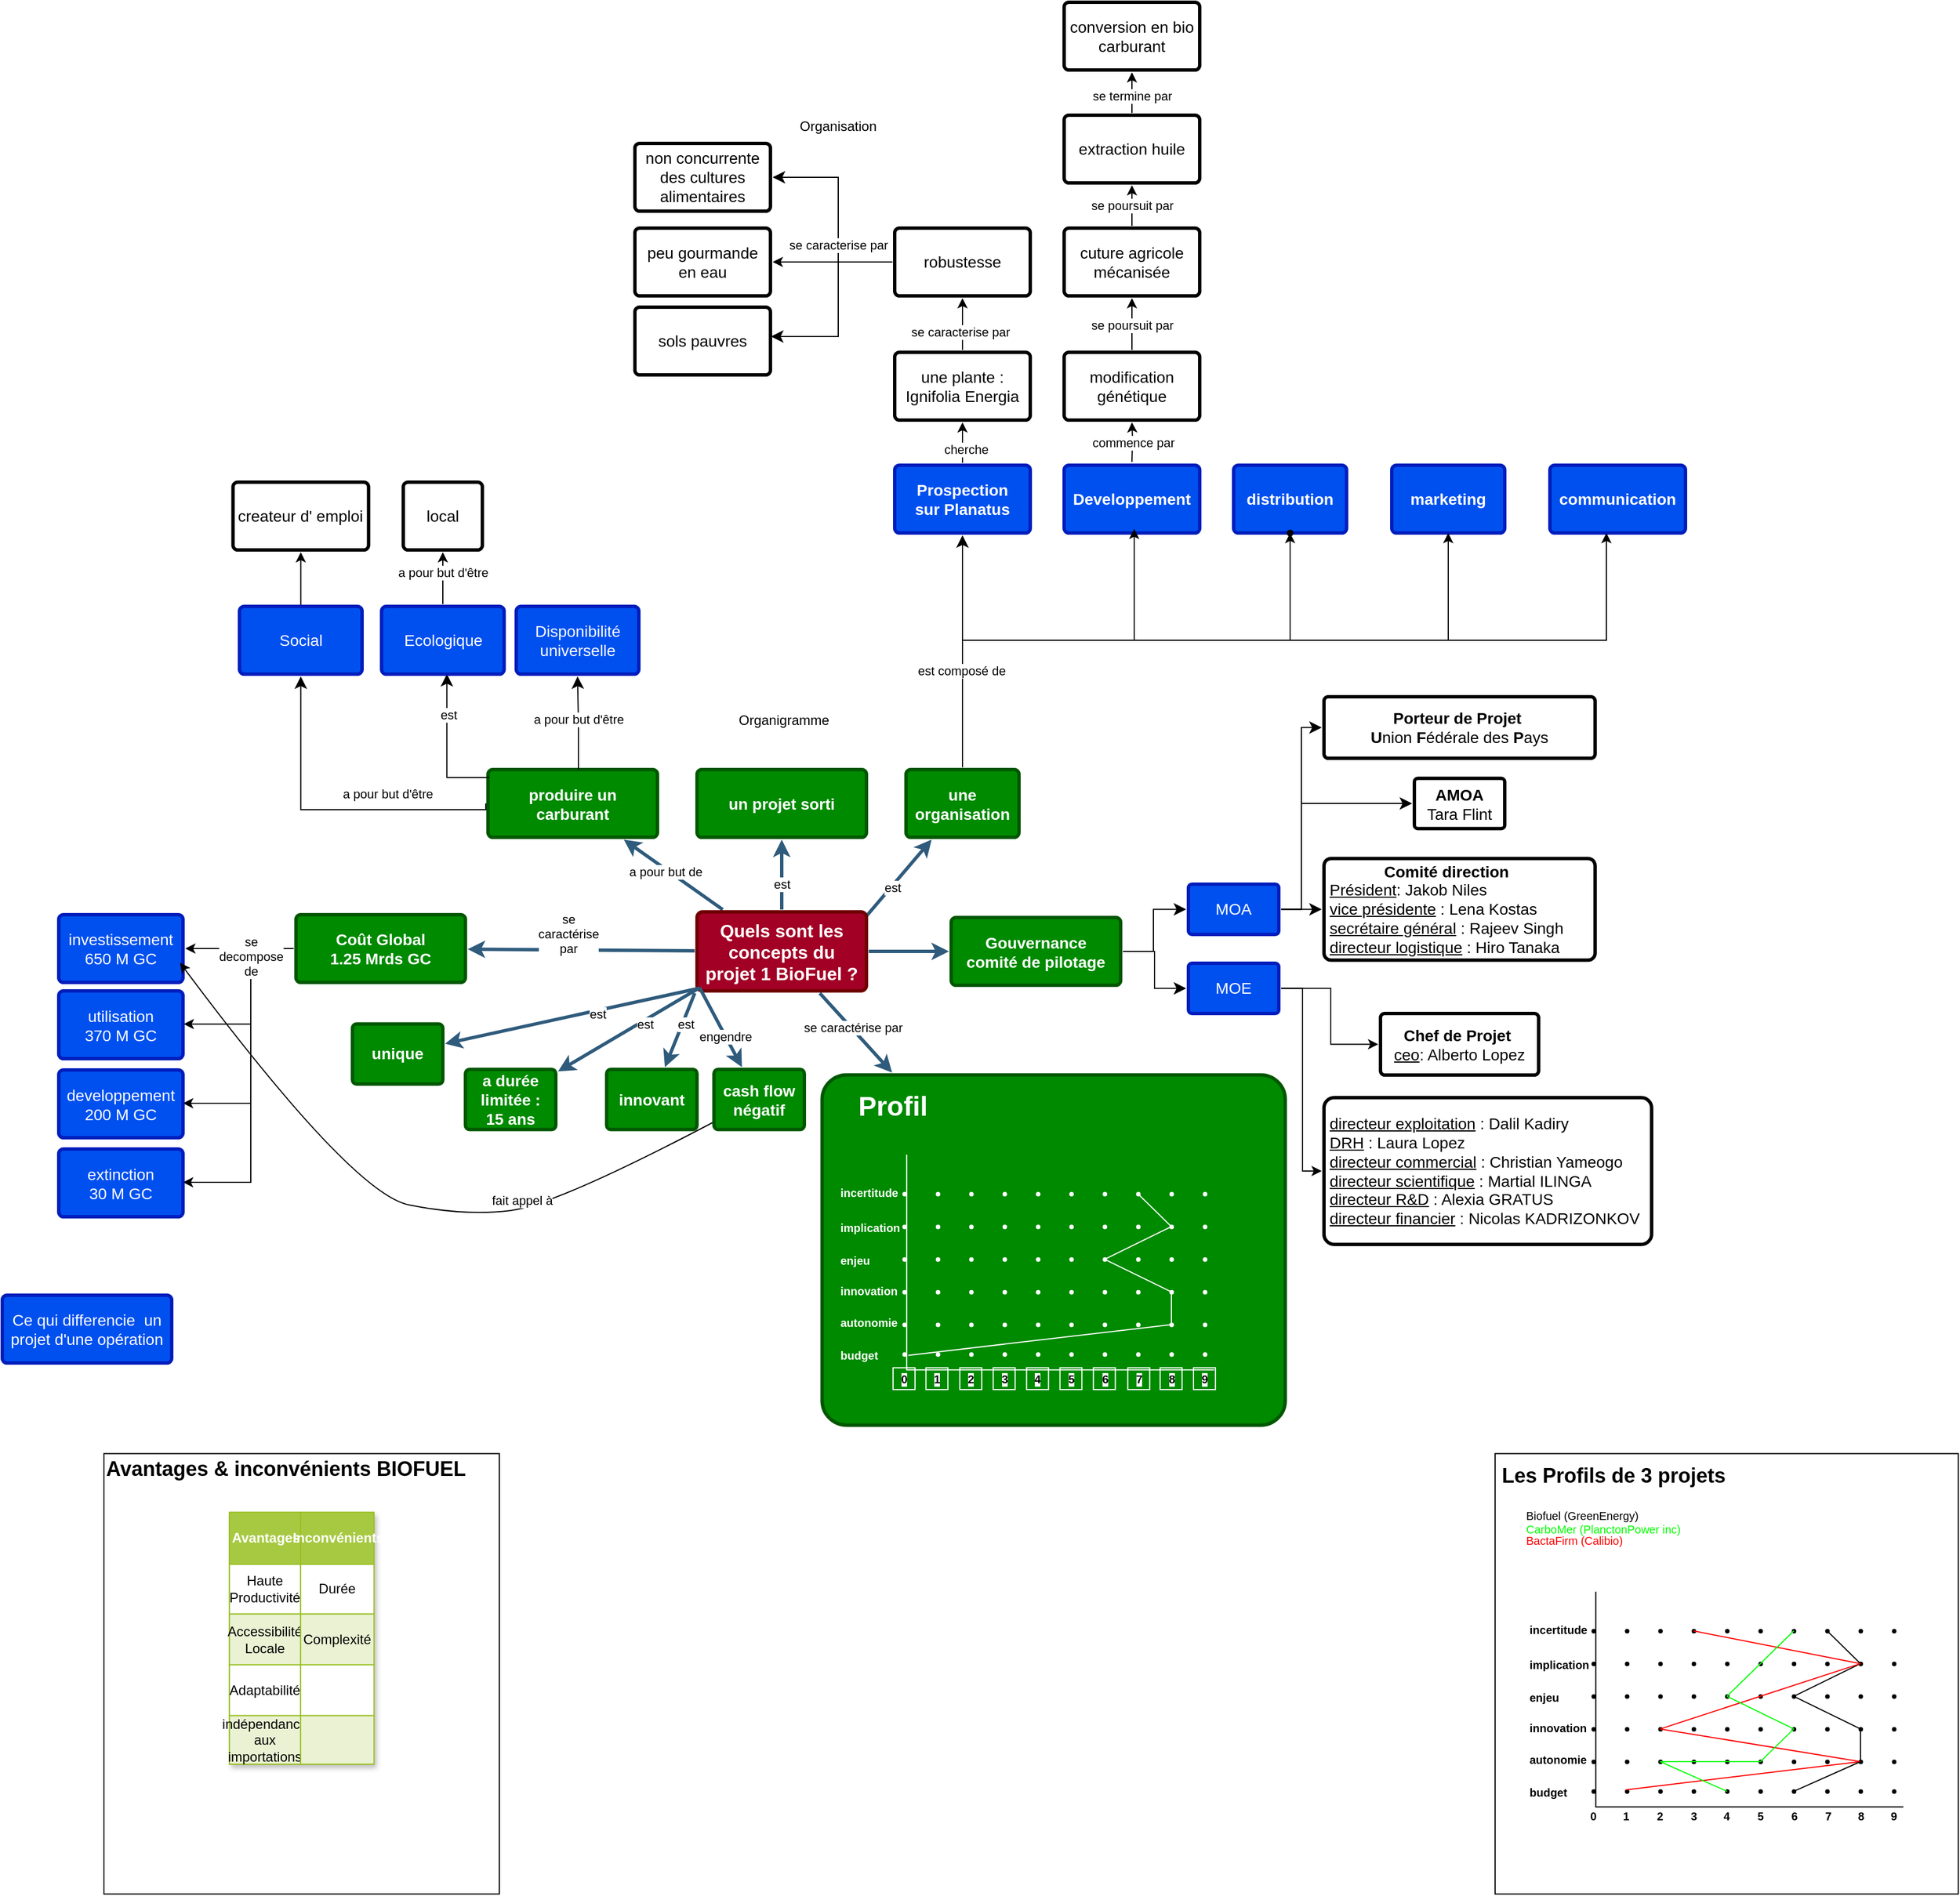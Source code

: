 <mxfile version="24.7.16">
  <diagram id="6a731a19-8d31-9384-78a2-239565b7b9f0" name="Page-1">
    <mxGraphModel dx="2162" dy="1353" grid="1" gridSize="10" guides="1" tooltips="1" connect="1" arrows="1" fold="1" page="1" pageScale="1" pageWidth="1169" pageHeight="827" background="none" math="0" shadow="0">
      <root>
        <mxCell id="0" />
        <mxCell id="1" parent="0" />
        <mxCell id="dY5pQCEzCTV9AAuhML3L-1864" value="" style="edgeStyle=elbowEdgeStyle;elbow=vertical;endArrow=classic;html=1;curved=0;rounded=0;endSize=8;startSize=8;entryX=1;entryY=0.5;entryDx=0;entryDy=0;" edge="1" parent="1" target="dY5pQCEzCTV9AAuhML3L-1805">
          <mxGeometry width="50" height="50" relative="1" as="geometry">
            <mxPoint x="620" y="-190" as="sourcePoint" />
            <mxPoint x="380" y="-140" as="targetPoint" />
            <Array as="points">
              <mxPoint x="590" y="-270" />
            </Array>
          </mxGeometry>
        </mxCell>
        <mxCell id="1745" value="" style="edgeStyle=none;rounded=0;jumpStyle=none;html=1;shadow=0;labelBackgroundColor=none;startArrow=none;startFill=0;endArrow=classic;endFill=1;jettySize=auto;orthogonalLoop=1;strokeColor=#2F5B7C;strokeWidth=3;fontFamily=Helvetica;fontSize=16;fontColor=#23445D;spacing=5;" parent="1" source="1749" target="1764" edge="1">
          <mxGeometry relative="1" as="geometry" />
        </mxCell>
        <mxCell id="iDHe0-WgaR2ZryKW1Erz-1811" value="a pour but de" style="edgeLabel;html=1;align=center;verticalAlign=middle;resizable=0;points=[];" parent="1745" vertex="1" connectable="0">
          <mxGeometry x="0.138" y="2" relative="1" as="geometry">
            <mxPoint as="offset" />
          </mxGeometry>
        </mxCell>
        <mxCell id="1746" value="" style="edgeStyle=none;rounded=0;jumpStyle=none;html=1;shadow=0;labelBackgroundColor=none;startArrow=none;startFill=0;endArrow=classic;endFill=1;jettySize=auto;orthogonalLoop=1;strokeColor=#2F5B7C;strokeWidth=3;fontFamily=Helvetica;fontSize=16;fontColor=#23445D;spacing=5;" parent="1" target="1771" edge="1">
          <mxGeometry relative="1" as="geometry">
            <mxPoint x="640" y="390" as="sourcePoint" />
          </mxGeometry>
        </mxCell>
        <mxCell id="1747" value="" style="edgeStyle=none;rounded=0;jumpStyle=none;html=1;shadow=0;labelBackgroundColor=none;startArrow=none;startFill=0;endArrow=classic;endFill=1;jettySize=auto;orthogonalLoop=1;strokeColor=#2F5B7C;strokeWidth=3;fontFamily=Helvetica;fontSize=16;fontColor=#23445D;spacing=5;" parent="1" source="1749" target="1760" edge="1">
          <mxGeometry relative="1" as="geometry" />
        </mxCell>
        <mxCell id="dY5pQCEzCTV9AAuhML3L-2076" value="se caractérise par" style="edgeLabel;html=1;align=center;verticalAlign=middle;resizable=0;points=[];" vertex="1" connectable="0" parent="1747">
          <mxGeometry x="-0.113" y="1" relative="1" as="geometry">
            <mxPoint as="offset" />
          </mxGeometry>
        </mxCell>
        <mxCell id="1748" value="" style="edgeStyle=none;rounded=0;jumpStyle=none;html=1;shadow=0;labelBackgroundColor=none;startArrow=none;startFill=0;endArrow=classic;endFill=1;jettySize=auto;orthogonalLoop=1;strokeColor=#2F5B7C;strokeWidth=3;fontFamily=Helvetica;fontSize=16;fontColor=#23445D;spacing=5;" parent="1" source="1749" target="1753" edge="1">
          <mxGeometry relative="1" as="geometry" />
        </mxCell>
        <mxCell id="iDHe0-WgaR2ZryKW1Erz-1810" value="se &lt;br&gt;caractérise &lt;br&gt;par" style="edgeLabel;html=1;align=center;verticalAlign=middle;resizable=0;points=[];" parent="1748" vertex="1" connectable="0">
          <mxGeometry x="0.301" y="1" relative="1" as="geometry">
            <mxPoint x="19" y="-15" as="offset" />
          </mxGeometry>
        </mxCell>
        <mxCell id="1749" value="Quels sont les concepts du projet 1 BioFuel ?" style="rounded=1;whiteSpace=wrap;html=1;shadow=0;labelBackgroundColor=none;strokeColor=#6F0000;strokeWidth=3;fillColor=#a20025;fontFamily=Helvetica;fontSize=16;fontColor=#ffffff;align=center;fontStyle=1;spacing=5;arcSize=7;perimeterSpacing=2;" parent="1" vertex="1">
          <mxGeometry x="495" y="380.5" width="150" height="70" as="geometry" />
        </mxCell>
        <mxCell id="1753" value="Coût Global &lt;br&gt;1.25 Mrds GC" style="rounded=1;whiteSpace=wrap;html=1;shadow=0;labelBackgroundColor=none;strokeColor=#005700;strokeWidth=3;fillColor=#008a00;fontFamily=Helvetica;fontSize=14;fontColor=#ffffff;align=center;spacing=5;fontStyle=1;arcSize=7;perimeterSpacing=2;" parent="1" vertex="1">
          <mxGeometry x="140" y="383" width="150" height="60" as="geometry" />
        </mxCell>
        <mxCell id="1764" value="produire un carburant" style="rounded=1;whiteSpace=wrap;html=1;shadow=0;labelBackgroundColor=none;strokeColor=#005700;strokeWidth=3;fillColor=#008a00;fontFamily=Helvetica;fontSize=14;fontColor=#ffffff;align=center;spacing=5;fontStyle=1;arcSize=7;perimeterSpacing=2;" parent="1" vertex="1">
          <mxGeometry x="310" y="254.5" width="150" height="60" as="geometry" />
        </mxCell>
        <mxCell id="1771" value="une organisation" style="rounded=1;whiteSpace=wrap;html=1;shadow=0;labelBackgroundColor=none;strokeColor=#005700;strokeWidth=3;fillColor=#008a00;fontFamily=Helvetica;fontSize=14;fontColor=#ffffff;align=center;spacing=5;fontStyle=1;arcSize=7;perimeterSpacing=2;" parent="1" vertex="1">
          <mxGeometry x="680" y="254.5" width="100" height="60" as="geometry" />
        </mxCell>
        <mxCell id="iDHe0-WgaR2ZryKW1Erz-1779" value="" style="edgeStyle=none;rounded=0;jumpStyle=none;html=1;shadow=0;labelBackgroundColor=none;startArrow=none;startFill=0;endArrow=classic;endFill=1;jettySize=auto;orthogonalLoop=1;strokeColor=#2F5B7C;strokeWidth=3;fontFamily=Helvetica;fontSize=16;fontColor=#23445D;spacing=5;exitX=0.5;exitY=0;exitDx=0;exitDy=0;" parent="1" source="1749" target="iDHe0-WgaR2ZryKW1Erz-1780" edge="1">
          <mxGeometry relative="1" as="geometry">
            <mxPoint x="1080" y="359" as="sourcePoint" />
          </mxGeometry>
        </mxCell>
        <mxCell id="dY5pQCEzCTV9AAuhML3L-1779" value="est " style="edgeLabel;html=1;align=center;verticalAlign=middle;resizable=0;points=[];" vertex="1" connectable="0" parent="iDHe0-WgaR2ZryKW1Erz-1779">
          <mxGeometry x="-0.242" relative="1" as="geometry">
            <mxPoint y="1" as="offset" />
          </mxGeometry>
        </mxCell>
        <mxCell id="iDHe0-WgaR2ZryKW1Erz-1780" value="un projet sorti " style="rounded=1;whiteSpace=wrap;html=1;shadow=0;labelBackgroundColor=none;strokeColor=#005700;strokeWidth=3;fillColor=#008a00;fontFamily=Helvetica;fontSize=14;fontColor=#ffffff;align=center;spacing=5;fontStyle=1;arcSize=7;perimeterSpacing=2;" parent="1" vertex="1">
          <mxGeometry x="495" y="254.5" width="150" height="60" as="geometry" />
        </mxCell>
        <mxCell id="iDHe0-WgaR2ZryKW1Erz-1787" value="" style="edgeStyle=none;rounded=0;jumpStyle=none;html=1;shadow=0;labelBackgroundColor=none;startArrow=none;startFill=0;endArrow=classic;endFill=1;jettySize=auto;orthogonalLoop=1;strokeColor=#2F5B7C;strokeWidth=3;fontFamily=Helvetica;fontSize=16;fontColor=#23445D;spacing=5;entryX=0;entryY=0.5;entryDx=0;entryDy=0;exitX=1;exitY=0.5;exitDx=0;exitDy=0;" parent="1" source="1749" target="iDHe0-WgaR2ZryKW1Erz-1788" edge="1">
          <mxGeometry relative="1" as="geometry">
            <mxPoint x="810" y="564.5" as="sourcePoint" />
          </mxGeometry>
        </mxCell>
        <mxCell id="iDHe0-WgaR2ZryKW1Erz-1788" value="Gouvernance&lt;br&gt;comité de pilotage" style="rounded=1;whiteSpace=wrap;html=1;shadow=0;labelBackgroundColor=none;strokeColor=#005700;strokeWidth=3;fillColor=#008a00;fontFamily=Helvetica;fontSize=14;fontColor=#ffffff;align=center;spacing=5;fontStyle=1;arcSize=7;perimeterSpacing=2;" parent="1" vertex="1">
          <mxGeometry x="720" y="385.5" width="150" height="60" as="geometry" />
        </mxCell>
        <mxCell id="iDHe0-WgaR2ZryKW1Erz-1792" value="" style="edgeStyle=none;rounded=0;jumpStyle=none;html=1;shadow=0;labelBackgroundColor=none;startArrow=none;startFill=0;endArrow=classic;endFill=1;jettySize=auto;orthogonalLoop=1;strokeColor=#2F5B7C;strokeWidth=3;fontFamily=Helvetica;fontSize=16;fontColor=#23445D;spacing=5;exitX=0.019;exitY=0.944;exitDx=0;exitDy=0;exitPerimeter=0;" parent="1" source="1749" target="iDHe0-WgaR2ZryKW1Erz-1796" edge="1">
          <mxGeometry relative="1" as="geometry">
            <mxPoint x="493" y="453" as="sourcePoint" />
          </mxGeometry>
        </mxCell>
        <mxCell id="dY5pQCEzCTV9AAuhML3L-2075" value="est" style="edgeLabel;html=1;align=center;verticalAlign=middle;resizable=0;points=[];" vertex="1" connectable="0" parent="iDHe0-WgaR2ZryKW1Erz-1792">
          <mxGeometry x="-0.198" y="3" relative="1" as="geometry">
            <mxPoint as="offset" />
          </mxGeometry>
        </mxCell>
        <mxCell id="iDHe0-WgaR2ZryKW1Erz-1796" value="unique" style="rounded=1;whiteSpace=wrap;html=1;shadow=0;labelBackgroundColor=none;strokeColor=#005700;strokeWidth=3;fillColor=#008a00;fontFamily=Helvetica;fontSize=14;fontColor=#ffffff;align=center;spacing=5;fontStyle=1;arcSize=7;perimeterSpacing=2;" parent="1" vertex="1">
          <mxGeometry x="190" y="479.75" width="80" height="53.25" as="geometry" />
        </mxCell>
        <mxCell id="iDHe0-WgaR2ZryKW1Erz-1797" value="Ce qui differencie&amp;nbsp; un projet d&#39;une opération " style="rounded=1;whiteSpace=wrap;html=1;shadow=0;labelBackgroundColor=none;strokeColor=#001DBC;strokeWidth=3;fillColor=#0050ef;fontFamily=Helvetica;fontSize=14;fontColor=#ffffff;align=center;spacing=5;arcSize=7;perimeterSpacing=2;" parent="1" vertex="1">
          <mxGeometry x="-120" y="720" width="150" height="60" as="geometry" />
        </mxCell>
        <mxCell id="iDHe0-WgaR2ZryKW1Erz-1814" value="" style="edgeStyle=elbowEdgeStyle;elbow=vertical;endArrow=classic;html=1;curved=0;rounded=0;endSize=8;startSize=8;" parent="1" edge="1" target="1767">
          <mxGeometry width="50" height="50" relative="1" as="geometry">
            <mxPoint x="390" y="254.5" as="sourcePoint" />
            <mxPoint x="390" y="190" as="targetPoint" />
          </mxGeometry>
        </mxCell>
        <mxCell id="iDHe0-WgaR2ZryKW1Erz-1815" value="" style="edgeStyle=elbowEdgeStyle;elbow=vertical;endArrow=classic;html=1;curved=0;rounded=0;endSize=8;startSize=8;entryX=0.5;entryY=1;entryDx=0;entryDy=0;exitX=0;exitY=0.5;exitDx=0;exitDy=0;" parent="1" target="iDHe0-WgaR2ZryKW1Erz-1801" edge="1" source="1764">
          <mxGeometry width="50" height="50" relative="1" as="geometry">
            <mxPoint x="390" y="250" as="sourcePoint" />
            <mxPoint x="400" y="180" as="targetPoint" />
            <Array as="points">
              <mxPoint x="230" y="290" />
            </Array>
          </mxGeometry>
        </mxCell>
        <mxCell id="iDHe0-WgaR2ZryKW1Erz-1818" value="a pour but d&#39;être" style="edgeLabel;html=1;align=center;verticalAlign=middle;resizable=0;points=[];" parent="iDHe0-WgaR2ZryKW1Erz-1815" vertex="1" connectable="0">
          <mxGeometry x="-0.165" relative="1" as="geometry">
            <mxPoint x="196" y="-80" as="offset" />
          </mxGeometry>
        </mxCell>
        <mxCell id="iDHe0-WgaR2ZryKW1Erz-1817" value="" style="edgeStyle=segmentEdgeStyle;endArrow=classic;html=1;curved=0;rounded=0;endSize=8;startSize=8;entryX=0.532;entryY=0.967;entryDx=0;entryDy=0;entryPerimeter=0;exitX=0.019;exitY=0.141;exitDx=0;exitDy=0;exitPerimeter=0;" parent="1" target="iDHe0-WgaR2ZryKW1Erz-1800" edge="1" source="1764">
          <mxGeometry width="50" height="50" relative="1" as="geometry">
            <mxPoint x="310" y="252" as="sourcePoint" />
            <mxPoint x="290" y="240" as="targetPoint" />
          </mxGeometry>
        </mxCell>
        <mxCell id="dY5pQCEzCTV9AAuhML3L-1850" value="est" style="edgeLabel;html=1;align=center;verticalAlign=middle;resizable=0;points=[];" vertex="1" connectable="0" parent="iDHe0-WgaR2ZryKW1Erz-1817">
          <mxGeometry x="0.446" y="-1" relative="1" as="geometry">
            <mxPoint as="offset" />
          </mxGeometry>
        </mxCell>
        <mxCell id="iDHe0-WgaR2ZryKW1Erz-1822" value="a pour but d&#39;être" style="edgeLabel;html=1;align=center;verticalAlign=middle;resizable=0;points=[];" parent="1" vertex="1" connectable="0">
          <mxGeometry x="250.002" y="280.002" as="geometry">
            <mxPoint x="-29" y="-4" as="offset" />
          </mxGeometry>
        </mxCell>
        <mxCell id="iDHe0-WgaR2ZryKW1Erz-1831" value="" style="endArrow=classic;html=1;rounded=0;exitX=0;exitY=0.5;exitDx=0;exitDy=0;entryX=1;entryY=0.5;entryDx=0;entryDy=0;edgeStyle=orthogonalEdgeStyle;elbow=vertical;" parent="1" source="1753" target="1755" edge="1">
          <mxGeometry width="50" height="50" relative="1" as="geometry">
            <mxPoint x="80" y="530" as="sourcePoint" />
            <mxPoint x="130" y="480" as="targetPoint" />
          </mxGeometry>
        </mxCell>
        <mxCell id="iDHe0-WgaR2ZryKW1Erz-1836" value="" style="endArrow=classic;html=1;rounded=0;entryX=0.988;entryY=0.49;entryDx=0;entryDy=0;edgeStyle=orthogonalEdgeStyle;elbow=vertical;entryPerimeter=0;" parent="1" target="iDHe0-WgaR2ZryKW1Erz-1825" edge="1">
          <mxGeometry width="50" height="50" relative="1" as="geometry">
            <mxPoint x="100" y="410" as="sourcePoint" />
            <mxPoint x="52" y="423" as="targetPoint" />
            <Array as="points">
              <mxPoint x="100" y="480" />
            </Array>
          </mxGeometry>
        </mxCell>
        <mxCell id="iDHe0-WgaR2ZryKW1Erz-1839" value="se &lt;br&gt;decompose&lt;br&gt; de " style="edgeLabel;html=1;align=center;verticalAlign=middle;resizable=0;points=[];" parent="iDHe0-WgaR2ZryKW1Erz-1836" vertex="1" connectable="0">
          <mxGeometry x="-1" y="-1" relative="1" as="geometry">
            <mxPoint x="1" y="10" as="offset" />
          </mxGeometry>
        </mxCell>
        <mxCell id="iDHe0-WgaR2ZryKW1Erz-1837" value="" style="endArrow=classic;html=1;rounded=0;entryX=0.988;entryY=0.49;entryDx=0;entryDy=0;edgeStyle=orthogonalEdgeStyle;elbow=vertical;entryPerimeter=0;" parent="1" edge="1">
          <mxGeometry width="50" height="50" relative="1" as="geometry">
            <mxPoint x="100" y="480" as="sourcePoint" />
            <mxPoint x="40" y="550" as="targetPoint" />
            <Array as="points">
              <mxPoint x="100" y="550" />
            </Array>
          </mxGeometry>
        </mxCell>
        <mxCell id="iDHe0-WgaR2ZryKW1Erz-1838" value="" style="endArrow=classic;html=1;rounded=0;entryX=0.988;entryY=0.49;entryDx=0;entryDy=0;edgeStyle=orthogonalEdgeStyle;elbow=vertical;entryPerimeter=0;" parent="1" edge="1">
          <mxGeometry width="50" height="50" relative="1" as="geometry">
            <mxPoint x="100" y="550" as="sourcePoint" />
            <mxPoint x="40" y="620" as="targetPoint" />
            <Array as="points">
              <mxPoint x="100" y="620" />
            </Array>
          </mxGeometry>
        </mxCell>
        <mxCell id="iDHe0-WgaR2ZryKW1Erz-1840" value="" style="group" parent="1" vertex="1" connectable="0">
          <mxGeometry x="-70" y="383" width="110" height="267.5" as="geometry" />
        </mxCell>
        <mxCell id="1755" value="&lt;div&gt;&lt;br&gt;&lt;/div&gt;&lt;div&gt;investissement&lt;/div&gt;650 M GC&lt;div&gt;&lt;br&gt;&lt;/div&gt;" style="rounded=1;whiteSpace=wrap;html=1;shadow=0;labelBackgroundColor=none;strokeColor=#001DBC;strokeWidth=3;fillColor=#0050ef;fontFamily=Helvetica;fontSize=14;fontColor=#ffffff;align=center;spacing=5;fontStyle=0;arcSize=7;perimeterSpacing=2;" parent="iDHe0-WgaR2ZryKW1Erz-1840" vertex="1">
          <mxGeometry width="110" height="60" as="geometry" />
        </mxCell>
        <mxCell id="iDHe0-WgaR2ZryKW1Erz-1825" value="&lt;br&gt;&lt;div&gt;utilisation&lt;/div&gt;370 M GC&lt;div&gt;&lt;br&gt;&lt;/div&gt;" style="rounded=1;whiteSpace=wrap;html=1;shadow=0;labelBackgroundColor=none;strokeColor=#001DBC;strokeWidth=3;fillColor=#0050ef;fontFamily=Helvetica;fontSize=14;fontColor=#ffffff;align=center;spacing=5;fontStyle=0;arcSize=7;perimeterSpacing=2;" parent="iDHe0-WgaR2ZryKW1Erz-1840" vertex="1">
          <mxGeometry y="67.5" width="110.0" height="60" as="geometry" />
        </mxCell>
        <mxCell id="iDHe0-WgaR2ZryKW1Erz-1826" value="&lt;div&gt;&lt;br&gt;&lt;/div&gt;&lt;div&gt;developpement&lt;/div&gt;200 M GC&lt;div&gt;&lt;br&gt;&lt;/div&gt;" style="rounded=1;whiteSpace=wrap;html=1;shadow=0;labelBackgroundColor=none;strokeColor=#001DBC;strokeWidth=3;fillColor=#0050ef;fontFamily=Helvetica;fontSize=14;fontColor=#ffffff;align=center;spacing=5;fontStyle=0;arcSize=7;perimeterSpacing=2;" parent="iDHe0-WgaR2ZryKW1Erz-1840" vertex="1">
          <mxGeometry y="137.5" width="110.0" height="60" as="geometry" />
        </mxCell>
        <mxCell id="iDHe0-WgaR2ZryKW1Erz-1827" value="&lt;br&gt;&lt;div&gt;extinction&lt;/div&gt;30 M GC&lt;div&gt;&lt;br&gt;&lt;/div&gt;" style="rounded=1;whiteSpace=wrap;html=1;shadow=0;labelBackgroundColor=none;strokeColor=#001DBC;strokeWidth=3;fillColor=#0050ef;fontFamily=Helvetica;fontSize=14;fontColor=#ffffff;align=center;spacing=5;fontStyle=0;arcSize=7;perimeterSpacing=2;" parent="iDHe0-WgaR2ZryKW1Erz-1840" vertex="1">
          <mxGeometry y="207.5" width="110.0" height="60" as="geometry" />
        </mxCell>
        <mxCell id="iDHe0-WgaR2ZryKW1Erz-1841" value="Organigramme" style="text;whiteSpace=wrap;html=1;" parent="1" vertex="1">
          <mxGeometry x="530" y="197.25" width="110" height="40" as="geometry" />
        </mxCell>
        <mxCell id="iDHe0-WgaR2ZryKW1Erz-1789" value="MOA" style="rounded=1;whiteSpace=wrap;html=1;shadow=0;labelBackgroundColor=none;strokeColor=#001DBC;strokeWidth=3;fillColor=#0050ef;fontFamily=Helvetica;fontSize=14;fontColor=#ffffff;align=center;spacing=5;fontStyle=0;arcSize=7;perimeterSpacing=2;" parent="1" vertex="1">
          <mxGeometry x="930" y="356" width="80" height="44.5" as="geometry" />
        </mxCell>
        <mxCell id="dY5pQCEzCTV9AAuhML3L-1872" style="edgeStyle=elbowEdgeStyle;rounded=0;orthogonalLoop=1;jettySize=auto;html=1;exitX=1;exitY=0.5;exitDx=0;exitDy=0;" edge="1" parent="1" source="iDHe0-WgaR2ZryKW1Erz-1845" target="iDHe0-WgaR2ZryKW1Erz-1853">
          <mxGeometry relative="1" as="geometry" />
        </mxCell>
        <mxCell id="iDHe0-WgaR2ZryKW1Erz-1845" value="MOE" style="rounded=1;whiteSpace=wrap;html=1;shadow=0;labelBackgroundColor=none;strokeColor=#001DBC;strokeWidth=3;fillColor=#0050ef;fontFamily=Helvetica;fontSize=14;fontColor=#ffffff;align=center;spacing=5;fontStyle=0;arcSize=7;perimeterSpacing=2;" parent="1" vertex="1">
          <mxGeometry x="930" y="426" width="80" height="44.5" as="geometry" />
        </mxCell>
        <mxCell id="iDHe0-WgaR2ZryKW1Erz-1849" value="&lt;b&gt;AMOA&lt;/b&gt; &lt;br&gt;Tara Flint" style="rounded=1;whiteSpace=wrap;html=1;shadow=0;labelBackgroundColor=none;strokeWidth=3;fontFamily=Helvetica;fontSize=14;align=center;spacing=5;fontStyle=0;arcSize=7;perimeterSpacing=2;" parent="1" vertex="1">
          <mxGeometry x="1130" y="262.25" width="80" height="44.5" as="geometry" />
        </mxCell>
        <mxCell id="iDHe0-WgaR2ZryKW1Erz-1850" value="&lt;div align=&quot;center&quot;&gt;&lt;b&gt;Comité direction &lt;/b&gt;&lt;/div&gt;&lt;div&gt;&lt;u&gt;Président&lt;/u&gt;: Jakob Niles&lt;/div&gt;&lt;div&gt;&lt;u&gt;vice présidente&lt;/u&gt; : Lena Kostas&lt;/div&gt;&lt;div&gt;&lt;u&gt;secrétaire général&lt;/u&gt; : Rajeev Singh&lt;br&gt;&lt;u&gt;directeur logistique&lt;/u&gt; : Hiro Tanaka&lt;br&gt;&lt;/div&gt;" style="rounded=1;whiteSpace=wrap;html=1;shadow=0;labelBackgroundColor=none;strokeWidth=3;fontFamily=Helvetica;fontSize=14;align=left;spacing=5;fontStyle=0;arcSize=7;perimeterSpacing=2;" parent="1" vertex="1">
          <mxGeometry x="1050" y="333.25" width="240" height="90" as="geometry" />
        </mxCell>
        <mxCell id="iDHe0-WgaR2ZryKW1Erz-1851" value="&lt;div&gt;&lt;b&gt;Porteur de Projet&lt;/b&gt;&amp;nbsp;&lt;/div&gt;&lt;div&gt;&lt;b&gt;U&lt;/b&gt;nion &lt;b&gt;F&lt;/b&gt;édérale des &lt;b&gt;P&lt;/b&gt;ays&lt;/div&gt;" style="rounded=1;whiteSpace=wrap;html=1;shadow=0;labelBackgroundColor=none;strokeWidth=3;fontFamily=Helvetica;fontSize=14;align=center;spacing=5;fontStyle=0;arcSize=7;perimeterSpacing=2;" parent="1" vertex="1">
          <mxGeometry x="1050" y="190" width="240" height="54.5" as="geometry" />
        </mxCell>
        <mxCell id="iDHe0-WgaR2ZryKW1Erz-1852" value="&lt;div&gt;&lt;u&gt;directeur exploitation&lt;/u&gt; : Dalil Kadiry&lt;br&gt;&lt;/div&gt;&lt;div&gt;&lt;u&gt;DRH&lt;/u&gt; : Laura Lopez&lt;br&gt;&lt;u&gt;directeur commercial&lt;/u&gt; : Christian Yameogo&lt;/div&gt;&lt;div&gt;&lt;u&gt;directeur scientifique&lt;/u&gt; : Martial ILINGA&lt;/div&gt;&lt;div&gt;&lt;u&gt;directeur R&amp;amp;D&lt;/u&gt; : Alexia GRATUS&lt;/div&gt;&lt;div&gt;&lt;u&gt;directeur financier&lt;/u&gt; : Nicolas KADRIZONKOV&lt;br&gt;&lt;/div&gt;" style="rounded=1;whiteSpace=wrap;html=1;shadow=0;labelBackgroundColor=none;strokeWidth=3;fontFamily=Helvetica;fontSize=14;align=left;spacing=5;fontStyle=0;arcSize=7;perimeterSpacing=2;" parent="1" vertex="1">
          <mxGeometry x="1050" y="545" width="290" height="130" as="geometry" />
        </mxCell>
        <mxCell id="iDHe0-WgaR2ZryKW1Erz-1853" value="&lt;div&gt;&lt;b&gt;Chef de Projet&lt;/b&gt;&amp;nbsp;&lt;/div&gt;&lt;div align=&quot;left&quot;&gt;&lt;u&gt;ceo&lt;/u&gt;: Alberto Lopez&lt;/div&gt;" style="rounded=1;whiteSpace=wrap;html=1;shadow=0;labelBackgroundColor=none;strokeWidth=3;fontFamily=Helvetica;fontSize=14;align=center;spacing=5;fontStyle=0;arcSize=7;perimeterSpacing=2;" parent="1" vertex="1">
          <mxGeometry x="1100" y="470.5" width="140" height="54.5" as="geometry" />
        </mxCell>
        <mxCell id="dY5pQCEzCTV9AAuhML3L-1783" value="" style="group" vertex="1" connectable="0" parent="1">
          <mxGeometry x="100" width="340.0" height="170" as="geometry" />
        </mxCell>
        <mxCell id="iDHe0-WgaR2ZryKW1Erz-1820" value="" style="endArrow=classic;html=1;rounded=0;entryX=0.5;entryY=1;entryDx=0;entryDy=0;" parent="dY5pQCEzCTV9AAuhML3L-1783" target="iDHe0-WgaR2ZryKW1Erz-1802" edge="1">
          <mxGeometry width="50" height="50" relative="1" as="geometry">
            <mxPoint x="44.26" y="110" as="sourcePoint" />
            <mxPoint x="34.26" y="-80" as="targetPoint" />
          </mxGeometry>
        </mxCell>
        <mxCell id="iDHe0-WgaR2ZryKW1Erz-1802" value="createur d&#39; emploi" style="rounded=1;whiteSpace=wrap;html=1;shadow=0;labelBackgroundColor=none;strokeWidth=3;fontFamily=Helvetica;fontSize=14;align=center;spacing=5;arcSize=7;perimeterSpacing=2;" parent="dY5pQCEzCTV9AAuhML3L-1783" vertex="1">
          <mxGeometry x="-15.74" width="120" height="60" as="geometry" />
        </mxCell>
        <mxCell id="iDHe0-WgaR2ZryKW1Erz-1804" value="local" style="rounded=1;whiteSpace=wrap;html=1;shadow=0;labelBackgroundColor=none;strokeWidth=3;fontFamily=Helvetica;fontSize=14;align=center;spacing=5;arcSize=7;perimeterSpacing=2;" parent="dY5pQCEzCTV9AAuhML3L-1783" vertex="1">
          <mxGeometry x="135" width="70" height="60" as="geometry" />
        </mxCell>
        <mxCell id="iDHe0-WgaR2ZryKW1Erz-1823" value="" style="endArrow=classic;html=1;rounded=0;entryX=0.5;entryY=1;entryDx=0;entryDy=0;" parent="dY5pQCEzCTV9AAuhML3L-1783" target="iDHe0-WgaR2ZryKW1Erz-1804" edge="1" source="iDHe0-WgaR2ZryKW1Erz-1800">
          <mxGeometry width="50" height="50" relative="1" as="geometry">
            <mxPoint x="170.5" y="110" as="sourcePoint" />
            <mxPoint x="169.5" y="42" as="targetPoint" />
          </mxGeometry>
        </mxCell>
        <mxCell id="iDHe0-WgaR2ZryKW1Erz-1824" value="a pour but d&#39;être" style="edgeLabel;html=1;align=center;verticalAlign=middle;resizable=0;points=[];" parent="dY5pQCEzCTV9AAuhML3L-1783" vertex="1" connectable="0">
          <mxGeometry x="170.003" y="80.003" as="geometry" />
        </mxCell>
        <mxCell id="1767" value="Disponibilité universelle" style="rounded=1;whiteSpace=wrap;html=1;shadow=0;labelBackgroundColor=none;strokeColor=#001DBC;strokeWidth=3;fillColor=#0050ef;fontFamily=Helvetica;fontSize=14;fontColor=#ffffff;align=center;spacing=5;arcSize=7;perimeterSpacing=2;" parent="dY5pQCEzCTV9AAuhML3L-1783" vertex="1">
          <mxGeometry x="234.999" y="110" width="108.511" height="60" as="geometry" />
        </mxCell>
        <mxCell id="iDHe0-WgaR2ZryKW1Erz-1800" value="Ecologique" style="rounded=1;whiteSpace=wrap;html=1;shadow=0;labelBackgroundColor=none;strokeColor=#001DBC;strokeWidth=3;fillColor=#0050ef;fontFamily=Helvetica;fontSize=14;fontColor=#ffffff;align=center;spacing=5;arcSize=7;perimeterSpacing=2;" parent="dY5pQCEzCTV9AAuhML3L-1783" vertex="1">
          <mxGeometry x="115.745" y="110" width="108.511" height="60" as="geometry" />
        </mxCell>
        <mxCell id="iDHe0-WgaR2ZryKW1Erz-1801" value="Social" style="rounded=1;whiteSpace=wrap;html=1;shadow=0;labelBackgroundColor=none;strokeColor=#001DBC;strokeWidth=3;fillColor=#0050ef;fontFamily=Helvetica;fontSize=14;fontColor=#ffffff;align=center;spacing=5;arcSize=7;perimeterSpacing=2;" parent="dY5pQCEzCTV9AAuhML3L-1783" vertex="1">
          <mxGeometry x="-10" y="110" width="108.511" height="60" as="geometry" />
        </mxCell>
        <mxCell id="dY5pQCEzCTV9AAuhML3L-1789" value="" style="edgeStyle=elbowEdgeStyle;elbow=horizontal;endArrow=classic;html=1;curved=0;rounded=0;endSize=8;startSize=8;exitX=0.5;exitY=0;exitDx=0;exitDy=0;" edge="1" parent="1" source="1771" target="1778">
          <mxGeometry width="50" height="50" relative="1" as="geometry">
            <mxPoint x="730.41" y="254.5" as="sourcePoint" />
            <mxPoint x="729.41" y="172" as="targetPoint" />
          </mxGeometry>
        </mxCell>
        <mxCell id="dY5pQCEzCTV9AAuhML3L-1796" value="est composé de " style="edgeLabel;html=1;align=center;verticalAlign=middle;resizable=0;points=[];" vertex="1" connectable="0" parent="dY5pQCEzCTV9AAuhML3L-1789">
          <mxGeometry x="-0.161" y="1" relative="1" as="geometry">
            <mxPoint as="offset" />
          </mxGeometry>
        </mxCell>
        <mxCell id="dY5pQCEzCTV9AAuhML3L-1794" value="Organisation" style="text;html=1;align=center;verticalAlign=middle;whiteSpace=wrap;rounded=0;" vertex="1" parent="1">
          <mxGeometry x="590" y="-330" width="60" height="30" as="geometry" />
        </mxCell>
        <mxCell id="dY5pQCEzCTV9AAuhML3L-1802" value="sols pauvres" style="rounded=1;whiteSpace=wrap;html=1;shadow=0;labelBackgroundColor=none;strokeWidth=3;fontFamily=Helvetica;fontSize=14;align=center;spacing=5;fontStyle=0;arcSize=7;perimeterSpacing=2;" vertex="1" parent="1">
          <mxGeometry x="440" y="-155" width="120" height="60" as="geometry" />
        </mxCell>
        <mxCell id="dY5pQCEzCTV9AAuhML3L-1804" value="peu gourmande en eau" style="rounded=1;whiteSpace=wrap;html=1;shadow=0;labelBackgroundColor=none;strokeWidth=3;fontFamily=Helvetica;fontSize=14;align=center;spacing=5;fontStyle=0;arcSize=7;perimeterSpacing=2;" vertex="1" parent="1">
          <mxGeometry x="440" y="-225" width="120" height="60" as="geometry" />
        </mxCell>
        <mxCell id="dY5pQCEzCTV9AAuhML3L-1805" value="non concurrente des cultures alimentaires" style="rounded=1;whiteSpace=wrap;html=1;shadow=0;labelBackgroundColor=none;strokeWidth=3;fontFamily=Helvetica;fontSize=14;align=center;spacing=5;fontStyle=0;arcSize=7;perimeterSpacing=2;" vertex="1" parent="1">
          <mxGeometry x="440" y="-300" width="120" height="60" as="geometry" />
        </mxCell>
        <mxCell id="dY5pQCEzCTV9AAuhML3L-1825" value="est " style="edgeLabel;html=1;align=center;verticalAlign=middle;resizable=0;points=[];" vertex="1" connectable="0" parent="1">
          <mxGeometry x="580" y="366.052" as="geometry">
            <mxPoint x="88" y="-7" as="offset" />
          </mxGeometry>
        </mxCell>
        <mxCell id="dY5pQCEzCTV9AAuhML3L-1831" value="" style="group;fontStyle=1" vertex="1" connectable="0" parent="1">
          <mxGeometry x="670" y="-425" width="760" height="485" as="geometry" />
        </mxCell>
        <mxCell id="dY5pQCEzCTV9AAuhML3L-1807" value="" style="edgeStyle=orthogonalEdgeStyle;rounded=0;orthogonalLoop=1;jettySize=auto;html=1;" edge="1" parent="dY5pQCEzCTV9AAuhML3L-1831" target="dY5pQCEzCTV9AAuhML3L-1806">
          <mxGeometry relative="1" as="geometry">
            <mxPoint x="210" y="407" as="sourcePoint" />
          </mxGeometry>
        </mxCell>
        <mxCell id="dY5pQCEzCTV9AAuhML3L-1814" value="commence par" style="edgeLabel;html=1;align=center;verticalAlign=middle;resizable=0;points=[];" vertex="1" connectable="0" parent="dY5pQCEzCTV9AAuhML3L-1807">
          <mxGeometry x="0.129" y="-5" relative="1" as="geometry">
            <mxPoint y="8" as="offset" />
          </mxGeometry>
        </mxCell>
        <mxCell id="1778" value="&lt;b&gt;Prospection&lt;br&gt;sur Planatus&lt;br&gt;&lt;/b&gt;" style="rounded=1;whiteSpace=wrap;html=1;shadow=0;labelBackgroundColor=none;strokeColor=#001DBC;strokeWidth=3;fillColor=#0050ef;fontFamily=Helvetica;fontSize=14;fontColor=#ffffff;align=center;spacing=5;fontStyle=0;arcSize=7;perimeterSpacing=2;" parent="dY5pQCEzCTV9AAuhML3L-1831" vertex="1">
          <mxGeometry y="410" width="120" height="60" as="geometry" />
        </mxCell>
        <mxCell id="dY5pQCEzCTV9AAuhML3L-1820" value="Developpement" style="rounded=1;whiteSpace=wrap;html=1;shadow=0;labelBackgroundColor=none;strokeColor=#001DBC;strokeWidth=3;fillColor=#0050ef;fontFamily=Helvetica;fontSize=14;fontColor=#ffffff;align=center;spacing=5;fontStyle=1;arcSize=7;perimeterSpacing=2;" vertex="1" parent="dY5pQCEzCTV9AAuhML3L-1831">
          <mxGeometry x="150" y="410" width="120" height="60" as="geometry" />
        </mxCell>
        <mxCell id="dY5pQCEzCTV9AAuhML3L-1822" value="distribution" style="rounded=1;whiteSpace=wrap;html=1;shadow=0;labelBackgroundColor=none;strokeColor=#001DBC;strokeWidth=3;fillColor=#0050ef;fontFamily=Helvetica;fontSize=14;fontColor=#ffffff;align=center;spacing=5;fontStyle=1;arcSize=7;perimeterSpacing=2;" vertex="1" parent="dY5pQCEzCTV9AAuhML3L-1831">
          <mxGeometry x="300" y="410" width="100" height="60" as="geometry" />
        </mxCell>
        <mxCell id="dY5pQCEzCTV9AAuhML3L-1809" value="" style="edgeStyle=orthogonalEdgeStyle;rounded=0;orthogonalLoop=1;jettySize=auto;html=1;" edge="1" parent="dY5pQCEzCTV9AAuhML3L-1831" source="dY5pQCEzCTV9AAuhML3L-1806" target="dY5pQCEzCTV9AAuhML3L-1808">
          <mxGeometry relative="1" as="geometry" />
        </mxCell>
        <mxCell id="dY5pQCEzCTV9AAuhML3L-1815" value="se poursuit par" style="edgeLabel;html=1;align=center;verticalAlign=middle;resizable=0;points=[];" vertex="1" connectable="0" parent="dY5pQCEzCTV9AAuhML3L-1809">
          <mxGeometry x="-0.031" relative="1" as="geometry">
            <mxPoint as="offset" />
          </mxGeometry>
        </mxCell>
        <mxCell id="dY5pQCEzCTV9AAuhML3L-1806" value="modification génétique" style="rounded=1;whiteSpace=wrap;html=1;shadow=0;labelBackgroundColor=none;strokeWidth=3;fontFamily=Helvetica;fontSize=14;align=center;spacing=5;fontStyle=0;arcSize=7;perimeterSpacing=2;" vertex="1" parent="dY5pQCEzCTV9AAuhML3L-1831">
          <mxGeometry x="150" y="310" width="120" height="60" as="geometry" />
        </mxCell>
        <mxCell id="dY5pQCEzCTV9AAuhML3L-1811" value="" style="edgeStyle=orthogonalEdgeStyle;rounded=0;orthogonalLoop=1;jettySize=auto;html=1;" edge="1" parent="dY5pQCEzCTV9AAuhML3L-1831" source="dY5pQCEzCTV9AAuhML3L-1808" target="dY5pQCEzCTV9AAuhML3L-1810">
          <mxGeometry relative="1" as="geometry" />
        </mxCell>
        <mxCell id="dY5pQCEzCTV9AAuhML3L-1816" value="se poursuit par" style="edgeLabel;html=1;align=center;verticalAlign=middle;resizable=0;points=[];" vertex="1" connectable="0" parent="dY5pQCEzCTV9AAuhML3L-1811">
          <mxGeometry relative="1" as="geometry">
            <mxPoint as="offset" />
          </mxGeometry>
        </mxCell>
        <mxCell id="dY5pQCEzCTV9AAuhML3L-1808" value="cuture agricole mécanisée" style="rounded=1;whiteSpace=wrap;html=1;shadow=0;labelBackgroundColor=none;strokeWidth=3;fontFamily=Helvetica;fontSize=14;align=center;spacing=5;fontStyle=0;arcSize=7;perimeterSpacing=2;" vertex="1" parent="dY5pQCEzCTV9AAuhML3L-1831">
          <mxGeometry x="150" y="200" width="120" height="60" as="geometry" />
        </mxCell>
        <mxCell id="dY5pQCEzCTV9AAuhML3L-1813" value="" style="edgeStyle=orthogonalEdgeStyle;rounded=0;orthogonalLoop=1;jettySize=auto;html=1;" edge="1" parent="dY5pQCEzCTV9AAuhML3L-1831" source="dY5pQCEzCTV9AAuhML3L-1810" target="dY5pQCEzCTV9AAuhML3L-1812">
          <mxGeometry relative="1" as="geometry" />
        </mxCell>
        <mxCell id="dY5pQCEzCTV9AAuhML3L-1817" value="se termine par" style="edgeLabel;html=1;align=center;verticalAlign=middle;resizable=0;points=[];" vertex="1" connectable="0" parent="dY5pQCEzCTV9AAuhML3L-1813">
          <mxGeometry x="-0.159" relative="1" as="geometry">
            <mxPoint as="offset" />
          </mxGeometry>
        </mxCell>
        <mxCell id="dY5pQCEzCTV9AAuhML3L-1810" value="extraction huile" style="rounded=1;whiteSpace=wrap;html=1;shadow=0;labelBackgroundColor=none;strokeWidth=3;fontFamily=Helvetica;fontSize=14;align=center;spacing=5;fontStyle=0;arcSize=7;perimeterSpacing=2;" vertex="1" parent="dY5pQCEzCTV9AAuhML3L-1831">
          <mxGeometry x="150" y="100" width="120" height="60" as="geometry" />
        </mxCell>
        <mxCell id="dY5pQCEzCTV9AAuhML3L-1812" value="conversion en bio carburant" style="rounded=1;whiteSpace=wrap;html=1;shadow=0;labelBackgroundColor=none;strokeWidth=3;fontFamily=Helvetica;fontSize=14;align=center;spacing=5;fontStyle=0;arcSize=7;perimeterSpacing=2;" vertex="1" parent="dY5pQCEzCTV9AAuhML3L-1831">
          <mxGeometry x="150" width="120" height="60" as="geometry" />
        </mxCell>
        <mxCell id="dY5pQCEzCTV9AAuhML3L-1827" value="marketing" style="rounded=1;whiteSpace=wrap;html=1;shadow=0;labelBackgroundColor=none;strokeColor=#001DBC;strokeWidth=3;fillColor=#0050ef;fontFamily=Helvetica;fontSize=14;fontColor=#ffffff;align=center;spacing=5;fontStyle=1;arcSize=7;perimeterSpacing=2;" vertex="1" parent="dY5pQCEzCTV9AAuhML3L-1831">
          <mxGeometry x="440" y="410" width="100" height="60" as="geometry" />
        </mxCell>
        <mxCell id="dY5pQCEzCTV9AAuhML3L-1829" value="communication" style="rounded=1;whiteSpace=wrap;html=1;shadow=0;labelBackgroundColor=none;strokeColor=#001DBC;strokeWidth=3;fillColor=#0050ef;fontFamily=Helvetica;fontSize=14;fontColor=#ffffff;align=center;spacing=5;fontStyle=1;arcSize=7;perimeterSpacing=2;" vertex="1" parent="dY5pQCEzCTV9AAuhML3L-1831">
          <mxGeometry x="580" y="410" width="120" height="60" as="geometry" />
        </mxCell>
        <mxCell id="dY5pQCEzCTV9AAuhML3L-1851" value="une plante :&lt;br&gt;Ignifolia Energia" style="rounded=1;whiteSpace=wrap;html=1;shadow=0;labelBackgroundColor=none;strokeWidth=3;fontFamily=Helvetica;fontSize=14;align=center;spacing=5;fontStyle=0;arcSize=7;perimeterSpacing=2;" vertex="1" parent="dY5pQCEzCTV9AAuhML3L-1831">
          <mxGeometry y="310" width="120" height="60" as="geometry" />
        </mxCell>
        <mxCell id="dY5pQCEzCTV9AAuhML3L-1852" value="" style="edgeStyle=elbowEdgeStyle;rounded=0;orthogonalLoop=1;jettySize=auto;html=1;elbow=horizontal;" edge="1" parent="dY5pQCEzCTV9AAuhML3L-1831" source="1778" target="dY5pQCEzCTV9AAuhML3L-1851">
          <mxGeometry relative="1" as="geometry" />
        </mxCell>
        <mxCell id="dY5pQCEzCTV9AAuhML3L-1853" value="cherche" style="edgeLabel;html=1;align=center;verticalAlign=middle;resizable=0;points=[];" vertex="1" connectable="0" parent="dY5pQCEzCTV9AAuhML3L-1852">
          <mxGeometry x="-0.338" y="-3" relative="1" as="geometry">
            <mxPoint as="offset" />
          </mxGeometry>
        </mxCell>
        <mxCell id="dY5pQCEzCTV9AAuhML3L-1854" value="robustesse" style="rounded=1;whiteSpace=wrap;html=1;shadow=0;labelBackgroundColor=none;strokeWidth=3;fontFamily=Helvetica;fontSize=14;align=center;spacing=5;fontStyle=0;arcSize=7;perimeterSpacing=2;" vertex="1" parent="dY5pQCEzCTV9AAuhML3L-1831">
          <mxGeometry y="200" width="120" height="60" as="geometry" />
        </mxCell>
        <mxCell id="dY5pQCEzCTV9AAuhML3L-1855" value="" style="edgeStyle=elbowEdgeStyle;rounded=0;orthogonalLoop=1;jettySize=auto;html=1;" edge="1" parent="dY5pQCEzCTV9AAuhML3L-1831" source="dY5pQCEzCTV9AAuhML3L-1851" target="dY5pQCEzCTV9AAuhML3L-1854">
          <mxGeometry relative="1" as="geometry" />
        </mxCell>
        <mxCell id="dY5pQCEzCTV9AAuhML3L-1856" value="se caracterise par" style="edgeLabel;html=1;align=center;verticalAlign=middle;resizable=0;points=[];" vertex="1" connectable="0" parent="dY5pQCEzCTV9AAuhML3L-1855">
          <mxGeometry x="-0.315" y="2" relative="1" as="geometry">
            <mxPoint as="offset" />
          </mxGeometry>
        </mxCell>
        <mxCell id="dY5pQCEzCTV9AAuhML3L-1840" style="edgeStyle=elbowEdgeStyle;rounded=0;orthogonalLoop=1;jettySize=auto;html=1;entryX=0.515;entryY=0.911;entryDx=0;entryDy=0;entryPerimeter=0;" edge="1" parent="1" target="dY5pQCEzCTV9AAuhML3L-1820">
          <mxGeometry relative="1" as="geometry">
            <mxPoint x="730" y="140" as="sourcePoint" />
            <Array as="points">
              <mxPoint x="882" y="90" />
            </Array>
          </mxGeometry>
        </mxCell>
        <mxCell id="dY5pQCEzCTV9AAuhML3L-1841" style="edgeStyle=elbowEdgeStyle;rounded=0;orthogonalLoop=1;jettySize=auto;html=1;entryX=0.515;entryY=0.911;entryDx=0;entryDy=0;entryPerimeter=0;" edge="1" parent="1" target="dY5pQCEzCTV9AAuhML3L-1842">
          <mxGeometry relative="1" as="geometry">
            <mxPoint x="880" y="140" as="sourcePoint" />
            <mxPoint x="1020" y="45" as="targetPoint" />
            <Array as="points">
              <mxPoint x="1020" y="94" />
            </Array>
          </mxGeometry>
        </mxCell>
        <mxCell id="dY5pQCEzCTV9AAuhML3L-1842" value="" style="shape=waypoint;sketch=0;fillStyle=solid;size=6;pointerEvents=1;points=[];fillColor=none;resizable=0;rotatable=0;perimeter=centerPerimeter;snapToPoint=1;" vertex="1" parent="1">
          <mxGeometry x="1010" y="35" width="20" height="20" as="geometry" />
        </mxCell>
        <mxCell id="dY5pQCEzCTV9AAuhML3L-1845" style="edgeStyle=elbowEdgeStyle;rounded=0;orthogonalLoop=1;jettySize=auto;html=1;entryX=0.515;entryY=0.911;entryDx=0;entryDy=0;entryPerimeter=0;" edge="1" parent="1">
          <mxGeometry relative="1" as="geometry">
            <mxPoint x="1020" y="140" as="sourcePoint" />
            <mxPoint x="1160" y="45" as="targetPoint" />
            <Array as="points">
              <mxPoint x="1160" y="94" />
            </Array>
          </mxGeometry>
        </mxCell>
        <mxCell id="dY5pQCEzCTV9AAuhML3L-1846" style="edgeStyle=elbowEdgeStyle;rounded=0;orthogonalLoop=1;jettySize=auto;html=1;entryX=0.515;entryY=0.911;entryDx=0;entryDy=0;entryPerimeter=0;" edge="1" parent="1">
          <mxGeometry relative="1" as="geometry">
            <mxPoint x="1160" y="140" as="sourcePoint" />
            <mxPoint x="1300" y="45" as="targetPoint" />
            <Array as="points">
              <mxPoint x="1300" y="94" />
            </Array>
          </mxGeometry>
        </mxCell>
        <mxCell id="dY5pQCEzCTV9AAuhML3L-1858" value="" style="edgeStyle=elbowEdgeStyle;rounded=0;orthogonalLoop=1;jettySize=auto;html=1;entryX=1;entryY=0.5;entryDx=0;entryDy=0;" edge="1" parent="1" source="dY5pQCEzCTV9AAuhML3L-1854" target="dY5pQCEzCTV9AAuhML3L-1804">
          <mxGeometry relative="1" as="geometry">
            <mxPoint x="592" y="-195" as="targetPoint" />
          </mxGeometry>
        </mxCell>
        <mxCell id="dY5pQCEzCTV9AAuhML3L-1860" value="se caracterise par" style="edgeLabel;html=1;align=center;verticalAlign=middle;resizable=0;points=[];" vertex="1" connectable="0" parent="1">
          <mxGeometry x="619.996" y="-210.002" as="geometry" />
        </mxCell>
        <mxCell id="dY5pQCEzCTV9AAuhML3L-1865" value="" style="edgeStyle=elbowEdgeStyle;elbow=vertical;endArrow=classic;html=1;curved=0;rounded=0;endSize=8;startSize=8;entryX=0.988;entryY=0.445;entryDx=0;entryDy=0;entryPerimeter=0;" edge="1" parent="1" target="dY5pQCEzCTV9AAuhML3L-1802">
          <mxGeometry width="50" height="50" relative="1" as="geometry">
            <mxPoint x="620" y="-190" as="sourcePoint" />
            <mxPoint x="572" y="-260" as="targetPoint" />
            <Array as="points">
              <mxPoint x="590" y="-129" />
            </Array>
          </mxGeometry>
        </mxCell>
        <mxCell id="dY5pQCEzCTV9AAuhML3L-1866" value="" style="edgeStyle=elbowEdgeStyle;elbow=horizontal;endArrow=classic;html=1;curved=0;rounded=0;endSize=8;startSize=8;exitX=1;exitY=0.5;exitDx=0;exitDy=0;entryX=0;entryY=0.5;entryDx=0;entryDy=0;" edge="1" parent="1" source="iDHe0-WgaR2ZryKW1Erz-1789" target="iDHe0-WgaR2ZryKW1Erz-1849">
          <mxGeometry width="50" height="50" relative="1" as="geometry">
            <mxPoint x="960" y="300" as="sourcePoint" />
            <mxPoint x="1010" y="250" as="targetPoint" />
            <Array as="points">
              <mxPoint x="1030" y="340" />
            </Array>
          </mxGeometry>
        </mxCell>
        <mxCell id="dY5pQCEzCTV9AAuhML3L-1867" value="" style="edgeStyle=elbowEdgeStyle;elbow=horizontal;endArrow=classic;html=1;curved=0;rounded=0;endSize=8;startSize=8;exitX=1;exitY=0.5;exitDx=0;exitDy=0;" edge="1" parent="1" source="iDHe0-WgaR2ZryKW1Erz-1789" target="iDHe0-WgaR2ZryKW1Erz-1850">
          <mxGeometry width="50" height="50" relative="1" as="geometry">
            <mxPoint x="960" y="300" as="sourcePoint" />
            <mxPoint x="1048" y="380" as="targetPoint" />
          </mxGeometry>
        </mxCell>
        <mxCell id="dY5pQCEzCTV9AAuhML3L-1868" value="" style="edgeStyle=elbowEdgeStyle;elbow=horizontal;endArrow=classic;html=1;curved=0;rounded=0;endSize=8;startSize=8;exitX=1;exitY=0.5;exitDx=0;exitDy=0;entryX=0;entryY=0.5;entryDx=0;entryDy=0;" edge="1" parent="1" source="iDHe0-WgaR2ZryKW1Erz-1789" target="iDHe0-WgaR2ZryKW1Erz-1851">
          <mxGeometry width="50" height="50" relative="1" as="geometry">
            <mxPoint x="960" y="300" as="sourcePoint" />
            <mxPoint x="1010" y="250" as="targetPoint" />
          </mxGeometry>
        </mxCell>
        <mxCell id="dY5pQCEzCTV9AAuhML3L-1869" value="" style="edgeStyle=elbowEdgeStyle;elbow=horizontal;endArrow=classic;html=1;curved=0;rounded=0;endSize=8;startSize=8;entryX=0;entryY=0.5;entryDx=0;entryDy=0;" edge="1" parent="1" source="iDHe0-WgaR2ZryKW1Erz-1788" target="iDHe0-WgaR2ZryKW1Erz-1789">
          <mxGeometry width="50" height="50" relative="1" as="geometry">
            <mxPoint x="870" y="420" as="sourcePoint" />
            <mxPoint x="920" y="370" as="targetPoint" />
          </mxGeometry>
        </mxCell>
        <mxCell id="dY5pQCEzCTV9AAuhML3L-1870" value="" style="edgeStyle=elbowEdgeStyle;elbow=horizontal;endArrow=classic;html=1;curved=0;rounded=0;endSize=8;startSize=8;entryX=0;entryY=0.5;entryDx=0;entryDy=0;exitX=1;exitY=0.5;exitDx=0;exitDy=0;" edge="1" parent="1" source="iDHe0-WgaR2ZryKW1Erz-1788" target="iDHe0-WgaR2ZryKW1Erz-1845">
          <mxGeometry width="50" height="50" relative="1" as="geometry">
            <mxPoint x="882" y="426" as="sourcePoint" />
            <mxPoint x="938" y="388" as="targetPoint" />
            <Array as="points">
              <mxPoint x="900" y="440" />
            </Array>
          </mxGeometry>
        </mxCell>
        <mxCell id="dY5pQCEzCTV9AAuhML3L-1873" style="edgeStyle=elbowEdgeStyle;rounded=0;orthogonalLoop=1;jettySize=auto;html=1;exitX=1;exitY=0.5;exitDx=0;exitDy=0;" edge="1" parent="1" source="iDHe0-WgaR2ZryKW1Erz-1845" target="iDHe0-WgaR2ZryKW1Erz-1852">
          <mxGeometry relative="1" as="geometry">
            <mxPoint x="1022" y="458" as="sourcePoint" />
            <mxPoint x="1108" y="508" as="targetPoint" />
          </mxGeometry>
        </mxCell>
        <mxCell id="dY5pQCEzCTV9AAuhML3L-2074" value="" style="group;strokeColor=#FFFFFF;labelBackgroundColor=none;" vertex="1" connectable="0" parent="1">
          <mxGeometry x="620" y="533" width="381.45" height="293.93" as="geometry" />
        </mxCell>
        <mxCell id="1760" value="" style="rounded=1;whiteSpace=wrap;html=1;shadow=0;labelBackgroundColor=none;strokeColor=#005700;strokeWidth=3;fillColor=#008a00;fontFamily=Helvetica;fontSize=14;fontColor=#ffffff;align=center;spacing=5;fontStyle=1;arcSize=7;perimeterSpacing=2;" parent="dY5pQCEzCTV9AAuhML3L-2074" vertex="1">
          <mxGeometry x="-14.27" y="-8.16" width="410" height="310.25" as="geometry" />
        </mxCell>
        <mxCell id="dY5pQCEzCTV9AAuhML3L-1876" value="" style="shape=partialRectangle;whiteSpace=wrap;html=1;bottom=0;right=0;fillColor=none;rotation=-90;container=0;fontColor=#FFFFFF;labelBorderColor=#FFFFFF;strokeColor=#FFFFFF;labelBackgroundColor=default;" vertex="1" parent="dY5pQCEzCTV9AAuhML3L-2074">
          <mxGeometry x="101.38" y="22.2" width="190.23" height="271.73" as="geometry" />
        </mxCell>
        <mxCell id="dY5pQCEzCTV9AAuhML3L-2015" value="incertitude" style="text;strokeColor=none;fillColor=none;html=1;fontSize=10;fontStyle=1;verticalAlign=middle;align=left;container=0;fontColor=#FFFFFF;" vertex="1" parent="dY5pQCEzCTV9AAuhML3L-2074">
          <mxGeometry y="88.482" width="48.546" height="14.466" as="geometry" />
        </mxCell>
        <mxCell id="dY5pQCEzCTV9AAuhML3L-2018" value="innovation" style="text;strokeColor=none;fillColor=none;html=1;fontSize=10;fontStyle=1;verticalAlign=middle;align=left;container=0;fontColor=#FFFFFF;" vertex="1" parent="dY5pQCEzCTV9AAuhML3L-2074">
          <mxGeometry y="175.277" width="48.546" height="14.466" as="geometry" />
        </mxCell>
        <mxCell id="dY5pQCEzCTV9AAuhML3L-2019" value="autonomie" style="text;strokeColor=none;fillColor=none;html=1;fontSize=10;fontStyle=1;verticalAlign=middle;align=left;container=0;fontColor=#FFFFFF;" vertex="1" parent="dY5pQCEzCTV9AAuhML3L-2074">
          <mxGeometry y="204.209" width="48.546" height="14.466" as="geometry" />
        </mxCell>
        <mxCell id="dY5pQCEzCTV9AAuhML3L-2020" value="budget" style="text;strokeColor=none;fillColor=none;html=1;fontSize=10;fontStyle=1;verticalAlign=middle;align=left;container=0;fontColor=#FFFFFF;" vertex="1" parent="dY5pQCEzCTV9AAuhML3L-2074">
          <mxGeometry y="232.658" width="48.546" height="14.466" as="geometry" />
        </mxCell>
        <mxCell id="dY5pQCEzCTV9AAuhML3L-2021" value="enjeu" style="text;strokeColor=none;fillColor=none;html=1;fontSize=10;fontStyle=1;verticalAlign=middle;align=left;container=0;fontColor=#FFFFFF;" vertex="1" parent="dY5pQCEzCTV9AAuhML3L-2074">
          <mxGeometry y="148.756" width="48.546" height="14.466" as="geometry" />
        </mxCell>
        <mxCell id="dY5pQCEzCTV9AAuhML3L-2022" value="implication" style="text;strokeColor=none;fillColor=none;html=1;fontSize=10;fontStyle=1;verticalAlign=middle;align=left;container=0;fontColor=#FFFFFF;" vertex="1" parent="dY5pQCEzCTV9AAuhML3L-2074">
          <mxGeometry y="119.825" width="48.546" height="14.466" as="geometry" />
        </mxCell>
        <mxCell id="dY5pQCEzCTV9AAuhML3L-1947" value="" style="shape=waypoint;sketch=0;fillStyle=solid;size=6;pointerEvents=1;points=[];fillColor=none;resizable=0;rotatable=0;perimeter=centerPerimeter;snapToPoint=1;container=0;strokeWidth=0;labelBackgroundColor=default;strokeColor=#FFFFFF;" vertex="1" parent="dY5pQCEzCTV9AAuhML3L-2074">
          <mxGeometry x="48.546" y="87.277" width="20" height="20" as="geometry" />
        </mxCell>
        <mxCell id="dY5pQCEzCTV9AAuhML3L-1948" value="" style="shape=waypoint;sketch=0;size=6;pointerEvents=1;points=[];fillColor=none;resizable=0;rotatable=0;perimeter=centerPerimeter;snapToPoint=1;fillStyle=solid;container=0;strokeWidth=0;labelBackgroundColor=default;strokeColor=#FFFFFF;" vertex="1" parent="dY5pQCEzCTV9AAuhML3L-2074">
          <mxGeometry x="78.095" y="87.277" width="20" height="20" as="geometry" />
        </mxCell>
        <mxCell id="dY5pQCEzCTV9AAuhML3L-1949" value="" style="shape=waypoint;sketch=0;size=6;pointerEvents=1;points=[];fillColor=none;resizable=0;rotatable=0;perimeter=centerPerimeter;snapToPoint=1;fillStyle=solid;container=0;strokeWidth=0;labelBackgroundColor=default;strokeColor=#FFFFFF;" vertex="1" parent="dY5pQCEzCTV9AAuhML3L-2074">
          <mxGeometry x="107.645" y="87.277" width="20" height="20" as="geometry" />
        </mxCell>
        <mxCell id="dY5pQCEzCTV9AAuhML3L-1950" value="" style="shape=waypoint;sketch=0;size=6;pointerEvents=1;points=[];fillColor=none;resizable=0;rotatable=0;perimeter=centerPerimeter;snapToPoint=1;fillStyle=solid;container=0;strokeWidth=0;labelBackgroundColor=default;strokeColor=#FFFFFF;" vertex="1" parent="dY5pQCEzCTV9AAuhML3L-2074">
          <mxGeometry x="137.194" y="87.277" width="20" height="20" as="geometry" />
        </mxCell>
        <mxCell id="dY5pQCEzCTV9AAuhML3L-1951" value="" style="shape=waypoint;sketch=0;size=6;pointerEvents=1;points=[];fillColor=none;resizable=0;rotatable=0;perimeter=centerPerimeter;snapToPoint=1;fillStyle=solid;container=0;strokeWidth=0;labelBackgroundColor=default;strokeColor=#FFFFFF;" vertex="1" parent="dY5pQCEzCTV9AAuhML3L-2074">
          <mxGeometry x="166.744" y="87.277" width="20" height="20" as="geometry" />
        </mxCell>
        <mxCell id="dY5pQCEzCTV9AAuhML3L-1952" value="" style="shape=waypoint;sketch=0;size=6;pointerEvents=1;points=[];fillColor=none;resizable=0;rotatable=0;perimeter=centerPerimeter;snapToPoint=1;fillStyle=solid;container=0;strokeWidth=0;labelBackgroundColor=default;strokeColor=#FFFFFF;" vertex="1" parent="dY5pQCEzCTV9AAuhML3L-2074">
          <mxGeometry x="196.293" y="87.277" width="20" height="20" as="geometry" />
        </mxCell>
        <mxCell id="dY5pQCEzCTV9AAuhML3L-1953" value="" style="shape=waypoint;sketch=0;size=6;pointerEvents=1;points=[];fillColor=none;resizable=0;rotatable=0;perimeter=centerPerimeter;snapToPoint=1;fillStyle=solid;container=0;strokeWidth=0;labelBackgroundColor=default;strokeColor=#FFFFFF;" vertex="1" parent="dY5pQCEzCTV9AAuhML3L-2074">
          <mxGeometry x="225.843" y="87.277" width="20" height="20" as="geometry" />
        </mxCell>
        <mxCell id="dY5pQCEzCTV9AAuhML3L-1954" value="" style="shape=waypoint;sketch=0;size=6;pointerEvents=1;points=[];fillColor=none;resizable=0;rotatable=0;perimeter=centerPerimeter;snapToPoint=1;fillStyle=solid;container=0;strokeWidth=0;labelBackgroundColor=default;strokeColor=#FFFFFF;" vertex="1" parent="dY5pQCEzCTV9AAuhML3L-2074">
          <mxGeometry x="255.393" y="87.277" width="20" height="20" as="geometry" />
        </mxCell>
        <mxCell id="dY5pQCEzCTV9AAuhML3L-1955" value="" style="shape=waypoint;sketch=0;size=6;pointerEvents=1;points=[];fillColor=none;resizable=0;rotatable=0;perimeter=centerPerimeter;snapToPoint=1;fillStyle=solid;container=0;strokeWidth=0;labelBackgroundColor=default;strokeColor=#FFFFFF;" vertex="1" parent="dY5pQCEzCTV9AAuhML3L-2074">
          <mxGeometry x="284.942" y="87.277" width="20" height="20" as="geometry" />
        </mxCell>
        <mxCell id="dY5pQCEzCTV9AAuhML3L-1956" value="" style="shape=waypoint;sketch=0;size=6;pointerEvents=1;points=[];fillColor=none;resizable=0;rotatable=0;perimeter=centerPerimeter;snapToPoint=1;fillStyle=solid;container=0;strokeWidth=0;labelBackgroundColor=default;strokeColor=#FFFFFF;" vertex="1" parent="dY5pQCEzCTV9AAuhML3L-2074">
          <mxGeometry x="314.492" y="87.277" width="20" height="20" as="geometry" />
        </mxCell>
        <mxCell id="dY5pQCEzCTV9AAuhML3L-1958" value="" style="shape=waypoint;sketch=0;fillStyle=solid;size=6;pointerEvents=1;points=[];fillColor=none;resizable=0;rotatable=0;perimeter=centerPerimeter;snapToPoint=1;container=0;strokeWidth=0;labelBackgroundColor=default;strokeColor=#FFFFFF;" vertex="1" parent="dY5pQCEzCTV9AAuhML3L-2074">
          <mxGeometry x="48.546" y="116.208" width="20" height="20" as="geometry" />
        </mxCell>
        <mxCell id="dY5pQCEzCTV9AAuhML3L-1959" value="" style="shape=waypoint;sketch=0;size=6;pointerEvents=1;points=[];fillColor=none;resizable=0;rotatable=0;perimeter=centerPerimeter;snapToPoint=1;fillStyle=solid;container=0;strokeWidth=0;labelBackgroundColor=default;strokeColor=#FFFFFF;" vertex="1" parent="dY5pQCEzCTV9AAuhML3L-2074">
          <mxGeometry x="78.095" y="116.208" width="20" height="20" as="geometry" />
        </mxCell>
        <mxCell id="dY5pQCEzCTV9AAuhML3L-1960" value="" style="shape=waypoint;sketch=0;size=6;pointerEvents=1;points=[];fillColor=none;resizable=0;rotatable=0;perimeter=centerPerimeter;snapToPoint=1;fillStyle=solid;container=0;strokeWidth=0;labelBackgroundColor=default;strokeColor=#FFFFFF;" vertex="1" parent="dY5pQCEzCTV9AAuhML3L-2074">
          <mxGeometry x="107.645" y="116.208" width="20" height="20" as="geometry" />
        </mxCell>
        <mxCell id="dY5pQCEzCTV9AAuhML3L-1961" value="" style="shape=waypoint;sketch=0;size=6;pointerEvents=1;points=[];fillColor=none;resizable=0;rotatable=0;perimeter=centerPerimeter;snapToPoint=1;fillStyle=solid;container=0;strokeWidth=0;labelBackgroundColor=default;strokeColor=#FFFFFF;" vertex="1" parent="dY5pQCEzCTV9AAuhML3L-2074">
          <mxGeometry x="137.194" y="116.208" width="20" height="20" as="geometry" />
        </mxCell>
        <mxCell id="dY5pQCEzCTV9AAuhML3L-1962" value="" style="shape=waypoint;sketch=0;size=6;pointerEvents=1;points=[];fillColor=none;resizable=0;rotatable=0;perimeter=centerPerimeter;snapToPoint=1;fillStyle=solid;container=0;strokeWidth=0;labelBackgroundColor=default;strokeColor=#FFFFFF;" vertex="1" parent="dY5pQCEzCTV9AAuhML3L-2074">
          <mxGeometry x="166.744" y="116.208" width="20" height="20" as="geometry" />
        </mxCell>
        <mxCell id="dY5pQCEzCTV9AAuhML3L-1963" value="" style="shape=waypoint;sketch=0;size=6;pointerEvents=1;points=[];fillColor=none;resizable=0;rotatable=0;perimeter=centerPerimeter;snapToPoint=1;fillStyle=solid;container=0;strokeWidth=0;labelBackgroundColor=default;strokeColor=#FFFFFF;" vertex="1" parent="dY5pQCEzCTV9AAuhML3L-2074">
          <mxGeometry x="196.293" y="116.208" width="20" height="20" as="geometry" />
        </mxCell>
        <mxCell id="dY5pQCEzCTV9AAuhML3L-1964" value="" style="shape=waypoint;sketch=0;size=6;pointerEvents=1;points=[];fillColor=none;resizable=0;rotatable=0;perimeter=centerPerimeter;snapToPoint=1;fillStyle=solid;container=0;strokeWidth=0;labelBackgroundColor=default;strokeColor=#FFFFFF;" vertex="1" parent="dY5pQCEzCTV9AAuhML3L-2074">
          <mxGeometry x="225.843" y="116.208" width="20" height="20" as="geometry" />
        </mxCell>
        <mxCell id="dY5pQCEzCTV9AAuhML3L-1965" value="" style="shape=waypoint;sketch=0;size=6;pointerEvents=1;points=[];fillColor=none;resizable=0;rotatable=0;perimeter=centerPerimeter;snapToPoint=1;fillStyle=solid;container=0;strokeWidth=0;labelBackgroundColor=default;strokeColor=#FFFFFF;" vertex="1" parent="dY5pQCEzCTV9AAuhML3L-2074">
          <mxGeometry x="255.393" y="116.208" width="20" height="20" as="geometry" />
        </mxCell>
        <mxCell id="dY5pQCEzCTV9AAuhML3L-1966" value="" style="shape=waypoint;sketch=0;size=6;pointerEvents=1;points=[];fillColor=none;resizable=0;rotatable=0;perimeter=centerPerimeter;snapToPoint=1;fillStyle=solid;container=0;strokeWidth=0;labelBackgroundColor=default;strokeColor=#FFFFFF;" vertex="1" parent="dY5pQCEzCTV9AAuhML3L-2074">
          <mxGeometry x="284.942" y="116.208" width="20" height="20" as="geometry" />
        </mxCell>
        <mxCell id="dY5pQCEzCTV9AAuhML3L-1967" value="" style="shape=waypoint;sketch=0;size=6;pointerEvents=1;points=[];fillColor=none;resizable=0;rotatable=0;perimeter=centerPerimeter;snapToPoint=1;fillStyle=solid;container=0;strokeWidth=0;labelBackgroundColor=default;strokeColor=#FFFFFF;" vertex="1" parent="dY5pQCEzCTV9AAuhML3L-2074">
          <mxGeometry x="314.492" y="116.208" width="20" height="20" as="geometry" />
        </mxCell>
        <mxCell id="dY5pQCEzCTV9AAuhML3L-1969" value="" style="shape=waypoint;sketch=0;fillStyle=solid;size=6;pointerEvents=1;points=[];fillColor=none;resizable=0;rotatable=0;perimeter=centerPerimeter;snapToPoint=1;container=0;strokeWidth=0;labelBackgroundColor=default;strokeColor=#FFFFFF;" vertex="1" parent="dY5pQCEzCTV9AAuhML3L-2074">
          <mxGeometry x="48.546" y="145.14" width="20" height="20" as="geometry" />
        </mxCell>
        <mxCell id="dY5pQCEzCTV9AAuhML3L-1970" value="" style="shape=waypoint;sketch=0;size=6;pointerEvents=1;points=[];fillColor=none;resizable=0;rotatable=0;perimeter=centerPerimeter;snapToPoint=1;fillStyle=solid;container=0;strokeWidth=0;labelBackgroundColor=default;strokeColor=#FFFFFF;" vertex="1" parent="dY5pQCEzCTV9AAuhML3L-2074">
          <mxGeometry x="78.095" y="145.14" width="20" height="20" as="geometry" />
        </mxCell>
        <mxCell id="dY5pQCEzCTV9AAuhML3L-1971" value="" style="shape=waypoint;sketch=0;size=6;pointerEvents=1;points=[];fillColor=none;resizable=0;rotatable=0;perimeter=centerPerimeter;snapToPoint=1;fillStyle=solid;container=0;strokeWidth=0;labelBackgroundColor=default;strokeColor=#FFFFFF;" vertex="1" parent="dY5pQCEzCTV9AAuhML3L-2074">
          <mxGeometry x="107.645" y="145.14" width="20" height="20" as="geometry" />
        </mxCell>
        <mxCell id="dY5pQCEzCTV9AAuhML3L-1972" value="" style="shape=waypoint;sketch=0;size=6;pointerEvents=1;points=[];fillColor=none;resizable=0;rotatable=0;perimeter=centerPerimeter;snapToPoint=1;fillStyle=solid;container=0;strokeWidth=0;labelBackgroundColor=default;strokeColor=#FFFFFF;" vertex="1" parent="dY5pQCEzCTV9AAuhML3L-2074">
          <mxGeometry x="137.194" y="145.14" width="20" height="20" as="geometry" />
        </mxCell>
        <mxCell id="dY5pQCEzCTV9AAuhML3L-1973" value="" style="shape=waypoint;sketch=0;size=6;pointerEvents=1;points=[];fillColor=none;resizable=0;rotatable=0;perimeter=centerPerimeter;snapToPoint=1;fillStyle=solid;container=0;strokeWidth=0;labelBackgroundColor=default;strokeColor=#FFFFFF;" vertex="1" parent="dY5pQCEzCTV9AAuhML3L-2074">
          <mxGeometry x="166.744" y="145.14" width="20" height="20" as="geometry" />
        </mxCell>
        <mxCell id="dY5pQCEzCTV9AAuhML3L-1974" value="" style="shape=waypoint;sketch=0;size=6;pointerEvents=1;points=[];fillColor=none;resizable=0;rotatable=0;perimeter=centerPerimeter;snapToPoint=1;fillStyle=solid;container=0;strokeWidth=0;labelBackgroundColor=default;strokeColor=#FFFFFF;" vertex="1" parent="dY5pQCEzCTV9AAuhML3L-2074">
          <mxGeometry x="196.293" y="145.14" width="20" height="20" as="geometry" />
        </mxCell>
        <mxCell id="dY5pQCEzCTV9AAuhML3L-1975" value="" style="shape=waypoint;sketch=0;size=6;pointerEvents=1;points=[];fillColor=none;resizable=0;rotatable=0;perimeter=centerPerimeter;snapToPoint=1;fillStyle=solid;container=0;strokeWidth=0;labelBackgroundColor=default;strokeColor=#FFFFFF;" vertex="1" parent="dY5pQCEzCTV9AAuhML3L-2074">
          <mxGeometry x="225.843" y="145.14" width="20" height="20" as="geometry" />
        </mxCell>
        <mxCell id="dY5pQCEzCTV9AAuhML3L-1976" value="" style="shape=waypoint;sketch=0;size=6;pointerEvents=1;points=[];fillColor=none;resizable=0;rotatable=0;perimeter=centerPerimeter;snapToPoint=1;fillStyle=solid;container=0;strokeWidth=0;labelBackgroundColor=default;strokeColor=#FFFFFF;" vertex="1" parent="dY5pQCEzCTV9AAuhML3L-2074">
          <mxGeometry x="255.393" y="145.14" width="20" height="20" as="geometry" />
        </mxCell>
        <mxCell id="dY5pQCEzCTV9AAuhML3L-1977" value="" style="shape=waypoint;sketch=0;size=6;pointerEvents=1;points=[];fillColor=none;resizable=0;rotatable=0;perimeter=centerPerimeter;snapToPoint=1;fillStyle=solid;container=0;strokeWidth=0;labelBackgroundColor=default;strokeColor=#FFFFFF;" vertex="1" parent="dY5pQCEzCTV9AAuhML3L-2074">
          <mxGeometry x="284.942" y="145.14" width="20" height="20" as="geometry" />
        </mxCell>
        <mxCell id="dY5pQCEzCTV9AAuhML3L-1978" value="" style="shape=waypoint;sketch=0;size=6;pointerEvents=1;points=[];fillColor=none;resizable=0;rotatable=0;perimeter=centerPerimeter;snapToPoint=1;fillStyle=solid;container=0;strokeWidth=0;labelBackgroundColor=default;strokeColor=#FFFFFF;" vertex="1" parent="dY5pQCEzCTV9AAuhML3L-2074">
          <mxGeometry x="314.492" y="145.14" width="20" height="20" as="geometry" />
        </mxCell>
        <mxCell id="dY5pQCEzCTV9AAuhML3L-1980" value="" style="shape=waypoint;sketch=0;fillStyle=solid;size=6;pointerEvents=1;points=[];fillColor=none;resizable=0;rotatable=0;perimeter=centerPerimeter;snapToPoint=1;container=0;strokeWidth=0;labelBackgroundColor=default;strokeColor=#FFFFFF;" vertex="1" parent="dY5pQCEzCTV9AAuhML3L-2074">
          <mxGeometry x="48.546" y="174.071" width="20" height="20" as="geometry" />
        </mxCell>
        <mxCell id="dY5pQCEzCTV9AAuhML3L-1981" value="" style="shape=waypoint;sketch=0;size=6;pointerEvents=1;points=[];fillColor=none;resizable=0;rotatable=0;perimeter=centerPerimeter;snapToPoint=1;fillStyle=solid;container=0;strokeWidth=0;labelBackgroundColor=default;strokeColor=#FFFFFF;" vertex="1" parent="dY5pQCEzCTV9AAuhML3L-2074">
          <mxGeometry x="78.095" y="174.071" width="20" height="20" as="geometry" />
        </mxCell>
        <mxCell id="dY5pQCEzCTV9AAuhML3L-1982" value="" style="shape=waypoint;sketch=0;size=6;pointerEvents=1;points=[];fillColor=none;resizable=0;rotatable=0;perimeter=centerPerimeter;snapToPoint=1;fillStyle=solid;container=0;strokeWidth=0;labelBackgroundColor=default;strokeColor=#FFFFFF;" vertex="1" parent="dY5pQCEzCTV9AAuhML3L-2074">
          <mxGeometry x="107.645" y="174.071" width="20" height="20" as="geometry" />
        </mxCell>
        <mxCell id="dY5pQCEzCTV9AAuhML3L-1983" value="" style="shape=waypoint;sketch=0;size=6;pointerEvents=1;points=[];fillColor=none;resizable=0;rotatable=0;perimeter=centerPerimeter;snapToPoint=1;fillStyle=solid;container=0;strokeWidth=0;labelBackgroundColor=default;strokeColor=#FFFFFF;" vertex="1" parent="dY5pQCEzCTV9AAuhML3L-2074">
          <mxGeometry x="137.194" y="174.071" width="20" height="20" as="geometry" />
        </mxCell>
        <mxCell id="dY5pQCEzCTV9AAuhML3L-1984" value="" style="shape=waypoint;sketch=0;size=6;pointerEvents=1;points=[];fillColor=none;resizable=0;rotatable=0;perimeter=centerPerimeter;snapToPoint=1;fillStyle=solid;container=0;strokeWidth=0;labelBackgroundColor=default;strokeColor=#FFFFFF;" vertex="1" parent="dY5pQCEzCTV9AAuhML3L-2074">
          <mxGeometry x="166.744" y="174.071" width="20" height="20" as="geometry" />
        </mxCell>
        <mxCell id="dY5pQCEzCTV9AAuhML3L-1985" value="" style="shape=waypoint;sketch=0;size=6;pointerEvents=1;points=[];fillColor=none;resizable=0;rotatable=0;perimeter=centerPerimeter;snapToPoint=1;fillStyle=solid;container=0;strokeWidth=0;labelBackgroundColor=default;strokeColor=#FFFFFF;" vertex="1" parent="dY5pQCEzCTV9AAuhML3L-2074">
          <mxGeometry x="196.293" y="174.071" width="20" height="20" as="geometry" />
        </mxCell>
        <mxCell id="dY5pQCEzCTV9AAuhML3L-1986" value="" style="shape=waypoint;sketch=0;size=6;pointerEvents=1;points=[];fillColor=none;resizable=0;rotatable=0;perimeter=centerPerimeter;snapToPoint=1;fillStyle=solid;container=0;strokeWidth=0;labelBackgroundColor=default;strokeColor=#FFFFFF;" vertex="1" parent="dY5pQCEzCTV9AAuhML3L-2074">
          <mxGeometry x="225.843" y="174.071" width="20" height="20" as="geometry" />
        </mxCell>
        <mxCell id="dY5pQCEzCTV9AAuhML3L-1987" value="" style="shape=waypoint;sketch=0;size=6;pointerEvents=1;points=[];fillColor=none;resizable=0;rotatable=0;perimeter=centerPerimeter;snapToPoint=1;fillStyle=solid;container=0;strokeWidth=0;labelBackgroundColor=default;strokeColor=#FFFFFF;" vertex="1" parent="dY5pQCEzCTV9AAuhML3L-2074">
          <mxGeometry x="255.393" y="174.071" width="20" height="20" as="geometry" />
        </mxCell>
        <mxCell id="dY5pQCEzCTV9AAuhML3L-1988" value="" style="shape=waypoint;sketch=0;size=6;pointerEvents=1;points=[];fillColor=none;resizable=0;rotatable=0;perimeter=centerPerimeter;snapToPoint=1;fillStyle=solid;container=0;strokeWidth=0;labelBackgroundColor=default;strokeColor=#FFFFFF;" vertex="1" parent="dY5pQCEzCTV9AAuhML3L-2074">
          <mxGeometry x="284.942" y="174.071" width="20" height="20" as="geometry" />
        </mxCell>
        <mxCell id="dY5pQCEzCTV9AAuhML3L-1989" value="" style="shape=waypoint;sketch=0;size=6;pointerEvents=1;points=[];fillColor=none;resizable=0;rotatable=0;perimeter=centerPerimeter;snapToPoint=1;fillStyle=solid;container=0;strokeWidth=0;labelBackgroundColor=default;strokeColor=#FFFFFF;" vertex="1" parent="dY5pQCEzCTV9AAuhML3L-2074">
          <mxGeometry x="314.492" y="174.071" width="20" height="20" as="geometry" />
        </mxCell>
        <mxCell id="dY5pQCEzCTV9AAuhML3L-1991" value="" style="shape=waypoint;sketch=0;fillStyle=solid;size=6;pointerEvents=1;points=[];fillColor=none;resizable=0;rotatable=0;perimeter=centerPerimeter;snapToPoint=1;container=0;strokeWidth=0;labelBackgroundColor=default;strokeColor=#FFFFFF;" vertex="1" parent="dY5pQCEzCTV9AAuhML3L-2074">
          <mxGeometry x="48.546" y="203.003" width="20" height="20" as="geometry" />
        </mxCell>
        <mxCell id="dY5pQCEzCTV9AAuhML3L-1992" value="" style="shape=waypoint;sketch=0;size=6;pointerEvents=1;points=[];fillColor=none;resizable=0;rotatable=0;perimeter=centerPerimeter;snapToPoint=1;fillStyle=solid;container=0;strokeWidth=0;labelBackgroundColor=default;strokeColor=#FFFFFF;" vertex="1" parent="dY5pQCEzCTV9AAuhML3L-2074">
          <mxGeometry x="78.095" y="203.003" width="20" height="20" as="geometry" />
        </mxCell>
        <mxCell id="dY5pQCEzCTV9AAuhML3L-1993" value="" style="shape=waypoint;sketch=0;size=6;pointerEvents=1;points=[];fillColor=none;resizable=0;rotatable=0;perimeter=centerPerimeter;snapToPoint=1;fillStyle=solid;container=0;strokeWidth=0;labelBackgroundColor=default;strokeColor=#FFFFFF;" vertex="1" parent="dY5pQCEzCTV9AAuhML3L-2074">
          <mxGeometry x="107.645" y="203.003" width="20" height="20" as="geometry" />
        </mxCell>
        <mxCell id="dY5pQCEzCTV9AAuhML3L-1994" value="" style="shape=waypoint;sketch=0;size=6;pointerEvents=1;points=[];fillColor=none;resizable=0;rotatable=0;perimeter=centerPerimeter;snapToPoint=1;fillStyle=solid;container=0;strokeWidth=0;labelBackgroundColor=default;strokeColor=#FFFFFF;" vertex="1" parent="dY5pQCEzCTV9AAuhML3L-2074">
          <mxGeometry x="137.194" y="203.003" width="20" height="20" as="geometry" />
        </mxCell>
        <mxCell id="dY5pQCEzCTV9AAuhML3L-1995" value="" style="shape=waypoint;sketch=0;size=6;pointerEvents=1;points=[];fillColor=none;resizable=0;rotatable=0;perimeter=centerPerimeter;snapToPoint=1;fillStyle=solid;container=0;strokeWidth=0;labelBackgroundColor=default;strokeColor=#FFFFFF;" vertex="1" parent="dY5pQCEzCTV9AAuhML3L-2074">
          <mxGeometry x="166.744" y="203.003" width="20" height="20" as="geometry" />
        </mxCell>
        <mxCell id="dY5pQCEzCTV9AAuhML3L-1996" value="" style="shape=waypoint;sketch=0;size=6;pointerEvents=1;points=[];fillColor=none;resizable=0;rotatable=0;perimeter=centerPerimeter;snapToPoint=1;fillStyle=solid;container=0;strokeWidth=0;labelBackgroundColor=default;strokeColor=#FFFFFF;" vertex="1" parent="dY5pQCEzCTV9AAuhML3L-2074">
          <mxGeometry x="196.293" y="203.003" width="20" height="20" as="geometry" />
        </mxCell>
        <mxCell id="dY5pQCEzCTV9AAuhML3L-1997" value="" style="shape=waypoint;sketch=0;size=6;pointerEvents=1;points=[];fillColor=none;resizable=0;rotatable=0;perimeter=centerPerimeter;snapToPoint=1;fillStyle=solid;container=0;strokeWidth=0;labelBackgroundColor=default;strokeColor=#FFFFFF;" vertex="1" parent="dY5pQCEzCTV9AAuhML3L-2074">
          <mxGeometry x="225.843" y="203.003" width="20" height="20" as="geometry" />
        </mxCell>
        <mxCell id="dY5pQCEzCTV9AAuhML3L-1998" value="" style="shape=waypoint;sketch=0;size=6;pointerEvents=1;points=[];fillColor=none;resizable=0;rotatable=0;perimeter=centerPerimeter;snapToPoint=1;fillStyle=solid;container=0;strokeWidth=0;labelBackgroundColor=default;strokeColor=#FFFFFF;" vertex="1" parent="dY5pQCEzCTV9AAuhML3L-2074">
          <mxGeometry x="255.393" y="203.003" width="20" height="20" as="geometry" />
        </mxCell>
        <mxCell id="dY5pQCEzCTV9AAuhML3L-1999" value="" style="shape=waypoint;sketch=0;size=6;pointerEvents=1;points=[];fillColor=none;resizable=0;rotatable=0;perimeter=centerPerimeter;snapToPoint=1;fillStyle=solid;container=0;strokeWidth=0;labelBackgroundColor=default;strokeColor=#FFFFFF;" vertex="1" parent="dY5pQCEzCTV9AAuhML3L-2074">
          <mxGeometry x="284.942" y="203.003" width="20" height="20" as="geometry" />
        </mxCell>
        <mxCell id="dY5pQCEzCTV9AAuhML3L-2000" value="" style="shape=waypoint;sketch=0;size=6;pointerEvents=1;points=[];fillColor=none;resizable=0;rotatable=0;perimeter=centerPerimeter;snapToPoint=1;fillStyle=solid;container=0;strokeWidth=0;labelBackgroundColor=default;strokeColor=#FFFFFF;" vertex="1" parent="dY5pQCEzCTV9AAuhML3L-2074">
          <mxGeometry x="314.492" y="203.003" width="20" height="20" as="geometry" />
        </mxCell>
        <mxCell id="dY5pQCEzCTV9AAuhML3L-2002" value="" style="shape=waypoint;sketch=0;fillStyle=solid;size=6;pointerEvents=1;points=[];fillColor=none;resizable=0;rotatable=0;perimeter=centerPerimeter;snapToPoint=1;container=0;strokeWidth=0;labelBackgroundColor=default;strokeColor=#FFFFFF;" vertex="1" parent="dY5pQCEzCTV9AAuhML3L-2074">
          <mxGeometry x="48.546" y="229.283" width="20" height="20" as="geometry" />
        </mxCell>
        <mxCell id="dY5pQCEzCTV9AAuhML3L-2003" value="" style="shape=waypoint;sketch=0;size=6;pointerEvents=1;points=[];fillColor=none;resizable=0;rotatable=0;perimeter=centerPerimeter;snapToPoint=1;fillStyle=solid;container=0;strokeWidth=0;labelBackgroundColor=default;strokeColor=#FFFFFF;" vertex="1" parent="dY5pQCEzCTV9AAuhML3L-2074">
          <mxGeometry x="78.095" y="229.283" width="20" height="20" as="geometry" />
        </mxCell>
        <mxCell id="dY5pQCEzCTV9AAuhML3L-2004" value="" style="shape=waypoint;sketch=0;size=6;pointerEvents=1;points=[];fillColor=none;resizable=0;rotatable=0;perimeter=centerPerimeter;snapToPoint=1;fillStyle=solid;container=0;strokeWidth=0;labelBackgroundColor=default;strokeColor=#FFFFFF;" vertex="1" parent="dY5pQCEzCTV9AAuhML3L-2074">
          <mxGeometry x="107.645" y="229.283" width="20" height="20" as="geometry" />
        </mxCell>
        <mxCell id="dY5pQCEzCTV9AAuhML3L-2005" value="" style="shape=waypoint;sketch=0;size=6;pointerEvents=1;points=[];fillColor=none;resizable=0;rotatable=0;perimeter=centerPerimeter;snapToPoint=1;fillStyle=solid;container=0;strokeWidth=0;labelBackgroundColor=default;strokeColor=#FFFFFF;" vertex="1" parent="dY5pQCEzCTV9AAuhML3L-2074">
          <mxGeometry x="137.194" y="229.283" width="20" height="20" as="geometry" />
        </mxCell>
        <mxCell id="dY5pQCEzCTV9AAuhML3L-2006" value="" style="shape=waypoint;sketch=0;size=6;pointerEvents=1;points=[];fillColor=none;resizable=0;rotatable=0;perimeter=centerPerimeter;snapToPoint=1;fillStyle=solid;container=0;strokeWidth=0;labelBackgroundColor=default;strokeColor=#FFFFFF;" vertex="1" parent="dY5pQCEzCTV9AAuhML3L-2074">
          <mxGeometry x="166.744" y="229.283" width="20" height="20" as="geometry" />
        </mxCell>
        <mxCell id="dY5pQCEzCTV9AAuhML3L-2007" value="" style="shape=waypoint;sketch=0;size=6;pointerEvents=1;points=[];fillColor=none;resizable=0;rotatable=0;perimeter=centerPerimeter;snapToPoint=1;fillStyle=solid;container=0;strokeWidth=0;labelBackgroundColor=default;strokeColor=#FFFFFF;" vertex="1" parent="dY5pQCEzCTV9AAuhML3L-2074">
          <mxGeometry x="196.293" y="229.283" width="20" height="20" as="geometry" />
        </mxCell>
        <mxCell id="dY5pQCEzCTV9AAuhML3L-2008" value="" style="shape=waypoint;sketch=0;size=6;pointerEvents=1;points=[];fillColor=none;resizable=0;rotatable=0;perimeter=centerPerimeter;snapToPoint=1;fillStyle=solid;container=0;strokeWidth=0;labelBackgroundColor=default;strokeColor=#FFFFFF;" vertex="1" parent="dY5pQCEzCTV9AAuhML3L-2074">
          <mxGeometry x="225.843" y="229.283" width="20" height="20" as="geometry" />
        </mxCell>
        <mxCell id="dY5pQCEzCTV9AAuhML3L-2009" value="" style="shape=waypoint;sketch=0;size=6;pointerEvents=1;points=[];fillColor=none;resizable=0;rotatable=0;perimeter=centerPerimeter;snapToPoint=1;fillStyle=solid;container=0;strokeWidth=0;labelBackgroundColor=default;strokeColor=#FFFFFF;" vertex="1" parent="dY5pQCEzCTV9AAuhML3L-2074">
          <mxGeometry x="255.393" y="229.283" width="20" height="20" as="geometry" />
        </mxCell>
        <mxCell id="dY5pQCEzCTV9AAuhML3L-2010" value="" style="shape=waypoint;sketch=0;size=6;pointerEvents=1;points=[];fillColor=none;resizable=0;rotatable=0;perimeter=centerPerimeter;snapToPoint=1;fillStyle=solid;container=0;strokeWidth=0;labelBackgroundColor=default;strokeColor=#FFFFFF;" vertex="1" parent="dY5pQCEzCTV9AAuhML3L-2074">
          <mxGeometry x="284.942" y="229.283" width="20" height="20" as="geometry" />
        </mxCell>
        <mxCell id="dY5pQCEzCTV9AAuhML3L-2011" value="" style="shape=waypoint;sketch=0;size=6;pointerEvents=1;points=[];fillColor=none;resizable=0;rotatable=0;perimeter=centerPerimeter;snapToPoint=1;fillStyle=solid;container=0;strokeWidth=0;labelBackgroundColor=default;strokeColor=#FFFFFF;" vertex="1" parent="dY5pQCEzCTV9AAuhML3L-2074">
          <mxGeometry x="314.492" y="229.283" width="20" height="20" as="geometry" />
        </mxCell>
        <mxCell id="dY5pQCEzCTV9AAuhML3L-2030" value="5" style="text;strokeColor=#FFFFFF;fillColor=none;html=1;fontSize=10;fontStyle=1;verticalAlign=middle;align=center;container=0;labelBackgroundColor=default;" vertex="1" parent="dY5pQCEzCTV9AAuhML3L-2074">
          <mxGeometry x="196.29" y="251.222" width="19.418" height="19.288" as="geometry" />
        </mxCell>
        <mxCell id="dY5pQCEzCTV9AAuhML3L-2033" value="8" style="text;strokeColor=#FFFFFF;fillColor=none;html=1;fontSize=10;fontStyle=1;verticalAlign=middle;align=center;container=0;labelBackgroundColor=default;" vertex="1" parent="dY5pQCEzCTV9AAuhML3L-2074">
          <mxGeometry x="284.944" y="251.222" width="19.418" height="19.288" as="geometry" />
        </mxCell>
        <mxCell id="dY5pQCEzCTV9AAuhML3L-2028" value="3" style="text;strokeColor=#FFFFFF;fillColor=none;html=1;fontSize=10;fontStyle=1;verticalAlign=middle;align=center;container=0;labelBackgroundColor=default;" vertex="1" parent="dY5pQCEzCTV9AAuhML3L-2074">
          <mxGeometry x="137.19" y="251.222" width="19.418" height="19.288" as="geometry" />
        </mxCell>
        <mxCell id="dY5pQCEzCTV9AAuhML3L-2025" value="&lt;div&gt;2&lt;/div&gt;" style="text;strokeColor=#FFFFFF;fillColor=none;html=1;fontSize=10;fontStyle=1;verticalAlign=middle;align=center;container=0;labelBackgroundColor=default;" vertex="1" parent="dY5pQCEzCTV9AAuhML3L-2074">
          <mxGeometry x="107.645" y="251.222" width="19.418" height="19.288" as="geometry" />
        </mxCell>
        <mxCell id="dY5pQCEzCTV9AAuhML3L-2023" value="0" style="text;strokeColor=#FFFFFF;fillColor=none;html=1;fontSize=10;fontStyle=1;verticalAlign=middle;align=center;container=0;labelBackgroundColor=default;" vertex="1" parent="dY5pQCEzCTV9AAuhML3L-2074">
          <mxGeometry x="48.546" y="251.222" width="19.418" height="19.288" as="geometry" />
        </mxCell>
        <mxCell id="dY5pQCEzCTV9AAuhML3L-2026" value="1" style="text;strokeColor=#FFFFFF;fillColor=none;html=1;fontSize=10;fontStyle=1;verticalAlign=middle;align=center;container=0;labelBackgroundColor=default;" vertex="1" parent="dY5pQCEzCTV9AAuhML3L-2074">
          <mxGeometry x="77.673" y="251.222" width="19.418" height="19.288" as="geometry" />
        </mxCell>
        <mxCell id="dY5pQCEzCTV9AAuhML3L-2027" value="4" style="text;strokeColor=#FFFFFF;fillColor=none;html=1;fontSize=10;fontStyle=1;verticalAlign=middle;align=center;container=0;labelBackgroundColor=default;" vertex="1" parent="dY5pQCEzCTV9AAuhML3L-2074">
          <mxGeometry x="166.745" y="251.222" width="19.418" height="19.288" as="geometry" />
        </mxCell>
        <mxCell id="dY5pQCEzCTV9AAuhML3L-2029" value="9" style="text;strokeColor=#FFFFFF;fillColor=none;html=1;fontSize=10;fontStyle=1;verticalAlign=middle;align=center;container=0;labelBackgroundColor=default;" vertex="1" parent="dY5pQCEzCTV9AAuhML3L-2074">
          <mxGeometry x="314.489" y="251.222" width="19.418" height="19.288" as="geometry" />
        </mxCell>
        <mxCell id="dY5pQCEzCTV9AAuhML3L-2031" value="7" style="text;strokeColor=#FFFFFF;fillColor=none;html=1;fontSize=10;fontStyle=1;verticalAlign=middle;align=center;container=0;labelBackgroundColor=default;" vertex="1" parent="dY5pQCEzCTV9AAuhML3L-2074">
          <mxGeometry x="256.321" y="251.222" width="19.418" height="19.288" as="geometry" />
        </mxCell>
        <mxCell id="dY5pQCEzCTV9AAuhML3L-2032" value="6" style="text;strokeColor=#FFFFFF;fillColor=none;html=1;fontSize=10;fontStyle=1;verticalAlign=middle;align=center;container=0;labelBackgroundColor=default;" vertex="1" parent="dY5pQCEzCTV9AAuhML3L-2074">
          <mxGeometry x="225.844" y="251.222" width="19.418" height="19.288" as="geometry" />
        </mxCell>
        <mxCell id="dY5pQCEzCTV9AAuhML3L-2079" value="" style="endArrow=none;html=1;rounded=0;entryX=1.153;entryY=0.84;entryDx=0;entryDy=0;entryPerimeter=0;strokeColor=#FFFFFF;" edge="1" parent="dY5pQCEzCTV9AAuhML3L-2074" source="dY5pQCEzCTV9AAuhML3L-1966" target="dY5pQCEzCTV9AAuhML3L-1954">
          <mxGeometry width="50" height="50" relative="1" as="geometry">
            <mxPoint x="151.95" y="240.25" as="sourcePoint" />
            <mxPoint x="201.95" y="190.25" as="targetPoint" />
            <Array as="points" />
          </mxGeometry>
        </mxCell>
        <mxCell id="dY5pQCEzCTV9AAuhML3L-2081" value="" style="endArrow=none;html=1;rounded=0;entryX=0.884;entryY=0.977;entryDx=0;entryDy=0;entryPerimeter=0;strokeColor=#FFFFFF;" edge="1" parent="dY5pQCEzCTV9AAuhML3L-2074" source="dY5pQCEzCTV9AAuhML3L-1975" target="dY5pQCEzCTV9AAuhML3L-1966">
          <mxGeometry width="50" height="50" relative="1" as="geometry">
            <mxPoint x="151.95" y="240.25" as="sourcePoint" />
            <mxPoint x="201.95" y="190.25" as="targetPoint" />
          </mxGeometry>
        </mxCell>
        <mxCell id="dY5pQCEzCTV9AAuhML3L-2083" value="" style="endArrow=none;html=1;rounded=0;entryX=0.8;entryY=0.834;entryDx=0;entryDy=0;entryPerimeter=0;exitX=0.759;exitY=0.846;exitDx=0;exitDy=0;exitPerimeter=0;strokeColor=#FFFFFF;" edge="1" parent="dY5pQCEzCTV9AAuhML3L-2074" source="dY5pQCEzCTV9AAuhML3L-1999" target="dY5pQCEzCTV9AAuhML3L-1988">
          <mxGeometry width="50" height="50" relative="1" as="geometry">
            <mxPoint x="151.95" y="240.25" as="sourcePoint" />
            <mxPoint x="201.95" y="190.25" as="targetPoint" />
          </mxGeometry>
        </mxCell>
        <mxCell id="dY5pQCEzCTV9AAuhML3L-2085" value="" style="endArrow=none;html=1;rounded=0;entryX=0.505;entryY=0.906;entryDx=0;entryDy=0;entryPerimeter=0;strokeColor=#FFFFFF;" edge="1" parent="dY5pQCEzCTV9AAuhML3L-2074" source="dY5pQCEzCTV9AAuhML3L-1988" target="dY5pQCEzCTV9AAuhML3L-1975">
          <mxGeometry width="50" height="50" relative="1" as="geometry">
            <mxPoint x="151.95" y="240.25" as="sourcePoint" />
            <mxPoint x="201.95" y="190.25" as="targetPoint" />
          </mxGeometry>
        </mxCell>
        <mxCell id="dY5pQCEzCTV9AAuhML3L-2078" value="&lt;font color=&quot;#ffffff&quot;&gt;Profil&lt;/font&gt;" style="text;strokeColor=none;fillColor=none;html=1;fontSize=24;fontStyle=1;verticalAlign=middle;align=center;" vertex="1" parent="dY5pQCEzCTV9AAuhML3L-2074">
          <mxGeometry x="-1.9" width="100" height="40" as="geometry" />
        </mxCell>
        <mxCell id="dY5pQCEzCTV9AAuhML3L-2084" value="" style="endArrow=none;html=1;rounded=0;entryX=0.3;entryY=0.596;entryDx=0;entryDy=0;entryPerimeter=0;strokeColor=#FFFFFF;" edge="1" parent="1" target="dY5pQCEzCTV9AAuhML3L-1999">
          <mxGeometry width="50" height="50" relative="1" as="geometry">
            <mxPoint x="681.95" y="773.25" as="sourcePoint" />
            <mxPoint x="731.95" y="723.25" as="targetPoint" />
          </mxGeometry>
        </mxCell>
        <mxCell id="dY5pQCEzCTV9AAuhML3L-2087" value="" style="group" vertex="1" connectable="0" parent="1">
          <mxGeometry x="1230" y="920" width="381.45" height="330.25" as="geometry" />
        </mxCell>
        <mxCell id="dY5pQCEzCTV9AAuhML3L-2086" value="" style="rounded=0;whiteSpace=wrap;html=1;shadow=0;labelBackgroundColor=none;strokeWidth=1;fontFamily=Helvetica;fontSize=12;align=center;spacing=5;fontStyle=0;arcSize=7;perimeterSpacing=2;glass=0;fillColor=default;" vertex="1" parent="dY5pQCEzCTV9AAuhML3L-2087">
          <mxGeometry x="-28.55" y="-59.75" width="410" height="390" as="geometry" />
        </mxCell>
        <mxCell id="dY5pQCEzCTV9AAuhML3L-2088" value="" style="shape=partialRectangle;whiteSpace=wrap;html=1;bottom=0;right=0;fillColor=none;rotation=-90;container=0;" vertex="1" parent="dY5pQCEzCTV9AAuhML3L-2087">
          <mxGeometry x="101.38" y="22.2" width="190.23" height="271.73" as="geometry" />
        </mxCell>
        <mxCell id="dY5pQCEzCTV9AAuhML3L-2089" value="incertitude" style="text;strokeColor=none;fillColor=none;html=1;fontSize=10;fontStyle=1;verticalAlign=middle;align=left;container=0;" vertex="1" parent="dY5pQCEzCTV9AAuhML3L-2087">
          <mxGeometry y="88.482" width="48.546" height="14.466" as="geometry" />
        </mxCell>
        <mxCell id="dY5pQCEzCTV9AAuhML3L-2090" value="innovation" style="text;strokeColor=none;fillColor=none;html=1;fontSize=10;fontStyle=1;verticalAlign=middle;align=left;container=0;" vertex="1" parent="dY5pQCEzCTV9AAuhML3L-2087">
          <mxGeometry y="175.277" width="48.546" height="14.466" as="geometry" />
        </mxCell>
        <mxCell id="dY5pQCEzCTV9AAuhML3L-2091" value="autonomie" style="text;strokeColor=none;fillColor=none;html=1;fontSize=10;fontStyle=1;verticalAlign=middle;align=left;container=0;" vertex="1" parent="dY5pQCEzCTV9AAuhML3L-2087">
          <mxGeometry y="204.209" width="48.546" height="14.466" as="geometry" />
        </mxCell>
        <mxCell id="dY5pQCEzCTV9AAuhML3L-2092" value="budget" style="text;strokeColor=none;fillColor=none;html=1;fontSize=10;fontStyle=1;verticalAlign=middle;align=left;container=0;" vertex="1" parent="dY5pQCEzCTV9AAuhML3L-2087">
          <mxGeometry y="232.658" width="48.546" height="14.466" as="geometry" />
        </mxCell>
        <mxCell id="dY5pQCEzCTV9AAuhML3L-2093" value="enjeu" style="text;strokeColor=none;fillColor=none;html=1;fontSize=10;fontStyle=1;verticalAlign=middle;align=left;container=0;" vertex="1" parent="dY5pQCEzCTV9AAuhML3L-2087">
          <mxGeometry y="148.756" width="48.546" height="14.466" as="geometry" />
        </mxCell>
        <mxCell id="dY5pQCEzCTV9AAuhML3L-2094" value="implication" style="text;strokeColor=none;fillColor=none;html=1;fontSize=10;fontStyle=1;verticalAlign=middle;align=left;container=0;" vertex="1" parent="dY5pQCEzCTV9AAuhML3L-2087">
          <mxGeometry y="119.825" width="48.546" height="14.466" as="geometry" />
        </mxCell>
        <mxCell id="dY5pQCEzCTV9AAuhML3L-2095" value="" style="shape=waypoint;sketch=0;fillStyle=solid;size=6;pointerEvents=1;points=[];fillColor=none;resizable=0;rotatable=0;perimeter=centerPerimeter;snapToPoint=1;container=0;strokeWidth=0;" vertex="1" parent="dY5pQCEzCTV9AAuhML3L-2087">
          <mxGeometry x="48.546" y="87.277" width="20" height="20" as="geometry" />
        </mxCell>
        <mxCell id="dY5pQCEzCTV9AAuhML3L-2096" value="" style="shape=waypoint;sketch=0;size=6;pointerEvents=1;points=[];fillColor=none;resizable=0;rotatable=0;perimeter=centerPerimeter;snapToPoint=1;fillStyle=solid;container=0;strokeWidth=0;" vertex="1" parent="dY5pQCEzCTV9AAuhML3L-2087">
          <mxGeometry x="78.095" y="87.277" width="20" height="20" as="geometry" />
        </mxCell>
        <mxCell id="dY5pQCEzCTV9AAuhML3L-2097" value="" style="shape=waypoint;sketch=0;size=6;pointerEvents=1;points=[];fillColor=none;resizable=0;rotatable=0;perimeter=centerPerimeter;snapToPoint=1;fillStyle=solid;container=0;strokeWidth=0;" vertex="1" parent="dY5pQCEzCTV9AAuhML3L-2087">
          <mxGeometry x="107.645" y="87.277" width="20" height="20" as="geometry" />
        </mxCell>
        <mxCell id="dY5pQCEzCTV9AAuhML3L-2098" value="" style="shape=waypoint;sketch=0;size=6;pointerEvents=1;points=[];fillColor=none;resizable=0;rotatable=0;perimeter=centerPerimeter;snapToPoint=1;fillStyle=solid;container=0;strokeWidth=0;" vertex="1" parent="dY5pQCEzCTV9AAuhML3L-2087">
          <mxGeometry x="137.194" y="87.277" width="20" height="20" as="geometry" />
        </mxCell>
        <mxCell id="dY5pQCEzCTV9AAuhML3L-2099" value="" style="shape=waypoint;sketch=0;size=6;pointerEvents=1;points=[];fillColor=none;resizable=0;rotatable=0;perimeter=centerPerimeter;snapToPoint=1;fillStyle=solid;container=0;strokeWidth=0;" vertex="1" parent="dY5pQCEzCTV9AAuhML3L-2087">
          <mxGeometry x="166.744" y="87.277" width="20" height="20" as="geometry" />
        </mxCell>
        <mxCell id="dY5pQCEzCTV9AAuhML3L-2100" value="" style="shape=waypoint;sketch=0;size=6;pointerEvents=1;points=[];fillColor=none;resizable=0;rotatable=0;perimeter=centerPerimeter;snapToPoint=1;fillStyle=solid;container=0;strokeWidth=0;" vertex="1" parent="dY5pQCEzCTV9AAuhML3L-2087">
          <mxGeometry x="196.293" y="87.277" width="20" height="20" as="geometry" />
        </mxCell>
        <mxCell id="dY5pQCEzCTV9AAuhML3L-2101" value="" style="shape=waypoint;sketch=0;size=6;pointerEvents=1;points=[];fillColor=none;resizable=0;rotatable=0;perimeter=centerPerimeter;snapToPoint=1;fillStyle=solid;container=0;strokeWidth=0;" vertex="1" parent="dY5pQCEzCTV9AAuhML3L-2087">
          <mxGeometry x="225.843" y="87.277" width="20" height="20" as="geometry" />
        </mxCell>
        <mxCell id="dY5pQCEzCTV9AAuhML3L-2102" value="" style="shape=waypoint;sketch=0;size=6;pointerEvents=1;points=[];fillColor=none;resizable=0;rotatable=0;perimeter=centerPerimeter;snapToPoint=1;fillStyle=solid;container=0;strokeWidth=0;" vertex="1" parent="dY5pQCEzCTV9AAuhML3L-2087">
          <mxGeometry x="255.393" y="87.277" width="20" height="20" as="geometry" />
        </mxCell>
        <mxCell id="dY5pQCEzCTV9AAuhML3L-2103" value="" style="shape=waypoint;sketch=0;size=6;pointerEvents=1;points=[];fillColor=none;resizable=0;rotatable=0;perimeter=centerPerimeter;snapToPoint=1;fillStyle=solid;container=0;strokeWidth=0;" vertex="1" parent="dY5pQCEzCTV9AAuhML3L-2087">
          <mxGeometry x="284.942" y="87.277" width="20" height="20" as="geometry" />
        </mxCell>
        <mxCell id="dY5pQCEzCTV9AAuhML3L-2104" value="" style="shape=waypoint;sketch=0;size=6;pointerEvents=1;points=[];fillColor=none;resizable=0;rotatable=0;perimeter=centerPerimeter;snapToPoint=1;fillStyle=solid;container=0;strokeWidth=0;" vertex="1" parent="dY5pQCEzCTV9AAuhML3L-2087">
          <mxGeometry x="314.492" y="87.277" width="20" height="20" as="geometry" />
        </mxCell>
        <mxCell id="dY5pQCEzCTV9AAuhML3L-2105" value="" style="shape=waypoint;sketch=0;fillStyle=solid;size=6;pointerEvents=1;points=[];fillColor=none;resizable=0;rotatable=0;perimeter=centerPerimeter;snapToPoint=1;container=0;strokeWidth=0;" vertex="1" parent="dY5pQCEzCTV9AAuhML3L-2087">
          <mxGeometry x="48.546" y="116.208" width="20" height="20" as="geometry" />
        </mxCell>
        <mxCell id="dY5pQCEzCTV9AAuhML3L-2106" value="" style="shape=waypoint;sketch=0;size=6;pointerEvents=1;points=[];fillColor=none;resizable=0;rotatable=0;perimeter=centerPerimeter;snapToPoint=1;fillStyle=solid;container=0;strokeWidth=0;" vertex="1" parent="dY5pQCEzCTV9AAuhML3L-2087">
          <mxGeometry x="78.095" y="116.208" width="20" height="20" as="geometry" />
        </mxCell>
        <mxCell id="dY5pQCEzCTV9AAuhML3L-2107" value="" style="shape=waypoint;sketch=0;size=6;pointerEvents=1;points=[];fillColor=none;resizable=0;rotatable=0;perimeter=centerPerimeter;snapToPoint=1;fillStyle=solid;container=0;strokeWidth=0;" vertex="1" parent="dY5pQCEzCTV9AAuhML3L-2087">
          <mxGeometry x="107.645" y="116.208" width="20" height="20" as="geometry" />
        </mxCell>
        <mxCell id="dY5pQCEzCTV9AAuhML3L-2108" value="" style="shape=waypoint;sketch=0;size=6;pointerEvents=1;points=[];fillColor=none;resizable=0;rotatable=0;perimeter=centerPerimeter;snapToPoint=1;fillStyle=solid;container=0;strokeWidth=0;" vertex="1" parent="dY5pQCEzCTV9AAuhML3L-2087">
          <mxGeometry x="137.194" y="116.208" width="20" height="20" as="geometry" />
        </mxCell>
        <mxCell id="dY5pQCEzCTV9AAuhML3L-2109" value="" style="shape=waypoint;sketch=0;size=6;pointerEvents=1;points=[];fillColor=none;resizable=0;rotatable=0;perimeter=centerPerimeter;snapToPoint=1;fillStyle=solid;container=0;strokeWidth=0;" vertex="1" parent="dY5pQCEzCTV9AAuhML3L-2087">
          <mxGeometry x="166.744" y="116.208" width="20" height="20" as="geometry" />
        </mxCell>
        <mxCell id="dY5pQCEzCTV9AAuhML3L-2110" value="" style="shape=waypoint;sketch=0;size=6;pointerEvents=1;points=[];fillColor=none;resizable=0;rotatable=0;perimeter=centerPerimeter;snapToPoint=1;fillStyle=solid;container=0;strokeWidth=0;" vertex="1" parent="dY5pQCEzCTV9AAuhML3L-2087">
          <mxGeometry x="196.293" y="116.208" width="20" height="20" as="geometry" />
        </mxCell>
        <mxCell id="dY5pQCEzCTV9AAuhML3L-2111" value="" style="shape=waypoint;sketch=0;size=6;pointerEvents=1;points=[];fillColor=none;resizable=0;rotatable=0;perimeter=centerPerimeter;snapToPoint=1;fillStyle=solid;container=0;strokeWidth=0;" vertex="1" parent="dY5pQCEzCTV9AAuhML3L-2087">
          <mxGeometry x="225.843" y="116.208" width="20" height="20" as="geometry" />
        </mxCell>
        <mxCell id="dY5pQCEzCTV9AAuhML3L-2112" value="" style="shape=waypoint;sketch=0;size=6;pointerEvents=1;points=[];fillColor=none;resizable=0;rotatable=0;perimeter=centerPerimeter;snapToPoint=1;fillStyle=solid;container=0;strokeWidth=0;" vertex="1" parent="dY5pQCEzCTV9AAuhML3L-2087">
          <mxGeometry x="255.393" y="116.208" width="20" height="20" as="geometry" />
        </mxCell>
        <mxCell id="dY5pQCEzCTV9AAuhML3L-2113" value="" style="shape=waypoint;sketch=0;size=6;pointerEvents=1;points=[];fillColor=none;resizable=0;rotatable=0;perimeter=centerPerimeter;snapToPoint=1;fillStyle=solid;container=0;strokeWidth=0;" vertex="1" parent="dY5pQCEzCTV9AAuhML3L-2087">
          <mxGeometry x="284.942" y="116.208" width="20" height="20" as="geometry" />
        </mxCell>
        <mxCell id="dY5pQCEzCTV9AAuhML3L-2114" value="" style="shape=waypoint;sketch=0;size=6;pointerEvents=1;points=[];fillColor=none;resizable=0;rotatable=0;perimeter=centerPerimeter;snapToPoint=1;fillStyle=solid;container=0;strokeWidth=0;" vertex="1" parent="dY5pQCEzCTV9AAuhML3L-2087">
          <mxGeometry x="314.492" y="116.208" width="20" height="20" as="geometry" />
        </mxCell>
        <mxCell id="dY5pQCEzCTV9AAuhML3L-2115" value="" style="shape=waypoint;sketch=0;fillStyle=solid;size=6;pointerEvents=1;points=[];fillColor=none;resizable=0;rotatable=0;perimeter=centerPerimeter;snapToPoint=1;container=0;strokeWidth=0;" vertex="1" parent="dY5pQCEzCTV9AAuhML3L-2087">
          <mxGeometry x="48.546" y="145.14" width="20" height="20" as="geometry" />
        </mxCell>
        <mxCell id="dY5pQCEzCTV9AAuhML3L-2116" value="" style="shape=waypoint;sketch=0;size=6;pointerEvents=1;points=[];fillColor=none;resizable=0;rotatable=0;perimeter=centerPerimeter;snapToPoint=1;fillStyle=solid;container=0;strokeWidth=0;" vertex="1" parent="dY5pQCEzCTV9AAuhML3L-2087">
          <mxGeometry x="78.095" y="145.14" width="20" height="20" as="geometry" />
        </mxCell>
        <mxCell id="dY5pQCEzCTV9AAuhML3L-2117" value="" style="shape=waypoint;sketch=0;size=6;pointerEvents=1;points=[];fillColor=none;resizable=0;rotatable=0;perimeter=centerPerimeter;snapToPoint=1;fillStyle=solid;container=0;strokeWidth=0;" vertex="1" parent="dY5pQCEzCTV9AAuhML3L-2087">
          <mxGeometry x="107.645" y="145.14" width="20" height="20" as="geometry" />
        </mxCell>
        <mxCell id="dY5pQCEzCTV9AAuhML3L-2118" value="" style="shape=waypoint;sketch=0;size=6;pointerEvents=1;points=[];fillColor=none;resizable=0;rotatable=0;perimeter=centerPerimeter;snapToPoint=1;fillStyle=solid;container=0;strokeWidth=0;" vertex="1" parent="dY5pQCEzCTV9AAuhML3L-2087">
          <mxGeometry x="137.194" y="145.14" width="20" height="20" as="geometry" />
        </mxCell>
        <mxCell id="dY5pQCEzCTV9AAuhML3L-2119" value="" style="shape=waypoint;sketch=0;size=6;pointerEvents=1;points=[];fillColor=none;resizable=0;rotatable=0;perimeter=centerPerimeter;snapToPoint=1;fillStyle=solid;container=0;strokeWidth=0;" vertex="1" parent="dY5pQCEzCTV9AAuhML3L-2087">
          <mxGeometry x="166.744" y="145.14" width="20" height="20" as="geometry" />
        </mxCell>
        <mxCell id="dY5pQCEzCTV9AAuhML3L-2120" value="" style="shape=waypoint;sketch=0;size=6;pointerEvents=1;points=[];fillColor=none;resizable=0;rotatable=0;perimeter=centerPerimeter;snapToPoint=1;fillStyle=solid;container=0;strokeWidth=0;" vertex="1" parent="dY5pQCEzCTV9AAuhML3L-2087">
          <mxGeometry x="196.293" y="145.14" width="20" height="20" as="geometry" />
        </mxCell>
        <mxCell id="dY5pQCEzCTV9AAuhML3L-2121" value="" style="shape=waypoint;sketch=0;size=6;pointerEvents=1;points=[];fillColor=none;resizable=0;rotatable=0;perimeter=centerPerimeter;snapToPoint=1;fillStyle=solid;container=0;strokeWidth=0;" vertex="1" parent="dY5pQCEzCTV9AAuhML3L-2087">
          <mxGeometry x="225.843" y="145.14" width="20" height="20" as="geometry" />
        </mxCell>
        <mxCell id="dY5pQCEzCTV9AAuhML3L-2122" value="" style="shape=waypoint;sketch=0;size=6;pointerEvents=1;points=[];fillColor=none;resizable=0;rotatable=0;perimeter=centerPerimeter;snapToPoint=1;fillStyle=solid;container=0;strokeWidth=0;" vertex="1" parent="dY5pQCEzCTV9AAuhML3L-2087">
          <mxGeometry x="255.393" y="145.14" width="20" height="20" as="geometry" />
        </mxCell>
        <mxCell id="dY5pQCEzCTV9AAuhML3L-2123" value="" style="shape=waypoint;sketch=0;size=6;pointerEvents=1;points=[];fillColor=none;resizable=0;rotatable=0;perimeter=centerPerimeter;snapToPoint=1;fillStyle=solid;container=0;strokeWidth=0;" vertex="1" parent="dY5pQCEzCTV9AAuhML3L-2087">
          <mxGeometry x="284.942" y="145.14" width="20" height="20" as="geometry" />
        </mxCell>
        <mxCell id="dY5pQCEzCTV9AAuhML3L-2124" value="" style="shape=waypoint;sketch=0;size=6;pointerEvents=1;points=[];fillColor=none;resizable=0;rotatable=0;perimeter=centerPerimeter;snapToPoint=1;fillStyle=solid;container=0;strokeWidth=0;" vertex="1" parent="dY5pQCEzCTV9AAuhML3L-2087">
          <mxGeometry x="314.492" y="145.14" width="20" height="20" as="geometry" />
        </mxCell>
        <mxCell id="dY5pQCEzCTV9AAuhML3L-2125" value="" style="shape=waypoint;sketch=0;fillStyle=solid;size=6;pointerEvents=1;points=[];fillColor=none;resizable=0;rotatable=0;perimeter=centerPerimeter;snapToPoint=1;container=0;strokeWidth=0;" vertex="1" parent="dY5pQCEzCTV9AAuhML3L-2087">
          <mxGeometry x="48.546" y="174.071" width="20" height="20" as="geometry" />
        </mxCell>
        <mxCell id="dY5pQCEzCTV9AAuhML3L-2126" value="" style="shape=waypoint;sketch=0;size=6;pointerEvents=1;points=[];fillColor=none;resizable=0;rotatable=0;perimeter=centerPerimeter;snapToPoint=1;fillStyle=solid;container=0;strokeWidth=0;" vertex="1" parent="dY5pQCEzCTV9AAuhML3L-2087">
          <mxGeometry x="78.095" y="174.071" width="20" height="20" as="geometry" />
        </mxCell>
        <mxCell id="dY5pQCEzCTV9AAuhML3L-2127" value="" style="shape=waypoint;sketch=0;size=6;pointerEvents=1;points=[];fillColor=none;resizable=0;rotatable=0;perimeter=centerPerimeter;snapToPoint=1;fillStyle=solid;container=0;strokeWidth=0;" vertex="1" parent="dY5pQCEzCTV9AAuhML3L-2087">
          <mxGeometry x="107.645" y="174.071" width="20" height="20" as="geometry" />
        </mxCell>
        <mxCell id="dY5pQCEzCTV9AAuhML3L-2128" value="" style="shape=waypoint;sketch=0;size=6;pointerEvents=1;points=[];fillColor=none;resizable=0;rotatable=0;perimeter=centerPerimeter;snapToPoint=1;fillStyle=solid;container=0;strokeWidth=0;" vertex="1" parent="dY5pQCEzCTV9AAuhML3L-2087">
          <mxGeometry x="137.194" y="174.071" width="20" height="20" as="geometry" />
        </mxCell>
        <mxCell id="dY5pQCEzCTV9AAuhML3L-2129" value="" style="shape=waypoint;sketch=0;size=6;pointerEvents=1;points=[];fillColor=none;resizable=0;rotatable=0;perimeter=centerPerimeter;snapToPoint=1;fillStyle=solid;container=0;strokeWidth=0;" vertex="1" parent="dY5pQCEzCTV9AAuhML3L-2087">
          <mxGeometry x="166.744" y="174.071" width="20" height="20" as="geometry" />
        </mxCell>
        <mxCell id="dY5pQCEzCTV9AAuhML3L-2130" value="" style="shape=waypoint;sketch=0;size=6;pointerEvents=1;points=[];fillColor=none;resizable=0;rotatable=0;perimeter=centerPerimeter;snapToPoint=1;fillStyle=solid;container=0;strokeWidth=0;" vertex="1" parent="dY5pQCEzCTV9AAuhML3L-2087">
          <mxGeometry x="196.293" y="174.071" width="20" height="20" as="geometry" />
        </mxCell>
        <mxCell id="dY5pQCEzCTV9AAuhML3L-2131" value="" style="shape=waypoint;sketch=0;size=6;pointerEvents=1;points=[];fillColor=none;resizable=0;rotatable=0;perimeter=centerPerimeter;snapToPoint=1;fillStyle=solid;container=0;strokeWidth=0;" vertex="1" parent="dY5pQCEzCTV9AAuhML3L-2087">
          <mxGeometry x="225.843" y="174.071" width="20" height="20" as="geometry" />
        </mxCell>
        <mxCell id="dY5pQCEzCTV9AAuhML3L-2132" value="" style="shape=waypoint;sketch=0;size=6;pointerEvents=1;points=[];fillColor=none;resizable=0;rotatable=0;perimeter=centerPerimeter;snapToPoint=1;fillStyle=solid;container=0;strokeWidth=0;" vertex="1" parent="dY5pQCEzCTV9AAuhML3L-2087">
          <mxGeometry x="255.393" y="174.071" width="20" height="20" as="geometry" />
        </mxCell>
        <mxCell id="dY5pQCEzCTV9AAuhML3L-2133" value="" style="shape=waypoint;sketch=0;size=6;pointerEvents=1;points=[];fillColor=none;resizable=0;rotatable=0;perimeter=centerPerimeter;snapToPoint=1;fillStyle=solid;container=0;strokeWidth=0;" vertex="1" parent="dY5pQCEzCTV9AAuhML3L-2087">
          <mxGeometry x="284.942" y="174.071" width="20" height="20" as="geometry" />
        </mxCell>
        <mxCell id="dY5pQCEzCTV9AAuhML3L-2134" value="" style="shape=waypoint;sketch=0;size=6;pointerEvents=1;points=[];fillColor=none;resizable=0;rotatable=0;perimeter=centerPerimeter;snapToPoint=1;fillStyle=solid;container=0;strokeWidth=0;" vertex="1" parent="dY5pQCEzCTV9AAuhML3L-2087">
          <mxGeometry x="314.492" y="174.071" width="20" height="20" as="geometry" />
        </mxCell>
        <mxCell id="dY5pQCEzCTV9AAuhML3L-2135" value="" style="shape=waypoint;sketch=0;fillStyle=solid;size=6;pointerEvents=1;points=[];fillColor=none;resizable=0;rotatable=0;perimeter=centerPerimeter;snapToPoint=1;container=0;strokeWidth=0;" vertex="1" parent="dY5pQCEzCTV9AAuhML3L-2087">
          <mxGeometry x="48.546" y="203.003" width="20" height="20" as="geometry" />
        </mxCell>
        <mxCell id="dY5pQCEzCTV9AAuhML3L-2136" value="" style="shape=waypoint;sketch=0;size=6;pointerEvents=1;points=[];fillColor=none;resizable=0;rotatable=0;perimeter=centerPerimeter;snapToPoint=1;fillStyle=solid;container=0;strokeWidth=0;" vertex="1" parent="dY5pQCEzCTV9AAuhML3L-2087">
          <mxGeometry x="78.095" y="203.003" width="20" height="20" as="geometry" />
        </mxCell>
        <mxCell id="dY5pQCEzCTV9AAuhML3L-2137" value="" style="shape=waypoint;sketch=0;size=6;pointerEvents=1;points=[];fillColor=none;resizable=0;rotatable=0;perimeter=centerPerimeter;snapToPoint=1;fillStyle=solid;container=0;strokeWidth=0;" vertex="1" parent="dY5pQCEzCTV9AAuhML3L-2087">
          <mxGeometry x="107.645" y="203.003" width="20" height="20" as="geometry" />
        </mxCell>
        <mxCell id="dY5pQCEzCTV9AAuhML3L-2138" value="" style="shape=waypoint;sketch=0;size=6;pointerEvents=1;points=[];fillColor=none;resizable=0;rotatable=0;perimeter=centerPerimeter;snapToPoint=1;fillStyle=solid;container=0;strokeWidth=0;" vertex="1" parent="dY5pQCEzCTV9AAuhML3L-2087">
          <mxGeometry x="137.194" y="203.003" width="20" height="20" as="geometry" />
        </mxCell>
        <mxCell id="dY5pQCEzCTV9AAuhML3L-2139" value="" style="shape=waypoint;sketch=0;size=6;pointerEvents=1;points=[];fillColor=none;resizable=0;rotatable=0;perimeter=centerPerimeter;snapToPoint=1;fillStyle=solid;container=0;strokeWidth=0;" vertex="1" parent="dY5pQCEzCTV9AAuhML3L-2087">
          <mxGeometry x="166.744" y="203.003" width="20" height="20" as="geometry" />
        </mxCell>
        <mxCell id="dY5pQCEzCTV9AAuhML3L-2140" value="" style="shape=waypoint;sketch=0;size=6;pointerEvents=1;points=[];fillColor=none;resizable=0;rotatable=0;perimeter=centerPerimeter;snapToPoint=1;fillStyle=solid;container=0;strokeWidth=0;" vertex="1" parent="dY5pQCEzCTV9AAuhML3L-2087">
          <mxGeometry x="196.293" y="203.003" width="20" height="20" as="geometry" />
        </mxCell>
        <mxCell id="dY5pQCEzCTV9AAuhML3L-2141" value="" style="shape=waypoint;sketch=0;size=6;pointerEvents=1;points=[];fillColor=none;resizable=0;rotatable=0;perimeter=centerPerimeter;snapToPoint=1;fillStyle=solid;container=0;strokeWidth=0;" vertex="1" parent="dY5pQCEzCTV9AAuhML3L-2087">
          <mxGeometry x="225.843" y="203.003" width="20" height="20" as="geometry" />
        </mxCell>
        <mxCell id="dY5pQCEzCTV9AAuhML3L-2142" value="" style="shape=waypoint;sketch=0;size=6;pointerEvents=1;points=[];fillColor=none;resizable=0;rotatable=0;perimeter=centerPerimeter;snapToPoint=1;fillStyle=solid;container=0;strokeWidth=0;" vertex="1" parent="dY5pQCEzCTV9AAuhML3L-2087">
          <mxGeometry x="255.393" y="203.003" width="20" height="20" as="geometry" />
        </mxCell>
        <mxCell id="dY5pQCEzCTV9AAuhML3L-2143" value="" style="shape=waypoint;sketch=0;size=6;pointerEvents=1;points=[];fillColor=none;resizable=0;rotatable=0;perimeter=centerPerimeter;snapToPoint=1;fillStyle=solid;container=0;strokeWidth=0;" vertex="1" parent="dY5pQCEzCTV9AAuhML3L-2087">
          <mxGeometry x="284.942" y="203.003" width="20" height="20" as="geometry" />
        </mxCell>
        <mxCell id="dY5pQCEzCTV9AAuhML3L-2144" value="" style="shape=waypoint;sketch=0;size=6;pointerEvents=1;points=[];fillColor=none;resizable=0;rotatable=0;perimeter=centerPerimeter;snapToPoint=1;fillStyle=solid;container=0;strokeWidth=0;" vertex="1" parent="dY5pQCEzCTV9AAuhML3L-2087">
          <mxGeometry x="314.492" y="203.003" width="20" height="20" as="geometry" />
        </mxCell>
        <mxCell id="dY5pQCEzCTV9AAuhML3L-2145" value="" style="shape=waypoint;sketch=0;fillStyle=solid;size=6;pointerEvents=1;points=[];fillColor=none;resizable=0;rotatable=0;perimeter=centerPerimeter;snapToPoint=1;container=0;strokeWidth=0;" vertex="1" parent="dY5pQCEzCTV9AAuhML3L-2087">
          <mxGeometry x="48.546" y="229.283" width="20" height="20" as="geometry" />
        </mxCell>
        <mxCell id="dY5pQCEzCTV9AAuhML3L-2146" value="" style="shape=waypoint;sketch=0;size=6;pointerEvents=1;points=[];fillColor=none;resizable=0;rotatable=0;perimeter=centerPerimeter;snapToPoint=1;fillStyle=solid;container=0;strokeWidth=0;" vertex="1" parent="dY5pQCEzCTV9AAuhML3L-2087">
          <mxGeometry x="78.095" y="229.283" width="20" height="20" as="geometry" />
        </mxCell>
        <mxCell id="dY5pQCEzCTV9AAuhML3L-2147" value="" style="shape=waypoint;sketch=0;size=6;pointerEvents=1;points=[];fillColor=none;resizable=0;rotatable=0;perimeter=centerPerimeter;snapToPoint=1;fillStyle=solid;container=0;strokeWidth=0;" vertex="1" parent="dY5pQCEzCTV9AAuhML3L-2087">
          <mxGeometry x="107.645" y="229.283" width="20" height="20" as="geometry" />
        </mxCell>
        <mxCell id="dY5pQCEzCTV9AAuhML3L-2148" value="" style="shape=waypoint;sketch=0;size=6;pointerEvents=1;points=[];fillColor=none;resizable=0;rotatable=0;perimeter=centerPerimeter;snapToPoint=1;fillStyle=solid;container=0;strokeWidth=0;" vertex="1" parent="dY5pQCEzCTV9AAuhML3L-2087">
          <mxGeometry x="137.194" y="229.283" width="20" height="20" as="geometry" />
        </mxCell>
        <mxCell id="dY5pQCEzCTV9AAuhML3L-2149" value="" style="shape=waypoint;sketch=0;size=6;pointerEvents=1;points=[];fillColor=none;resizable=0;rotatable=0;perimeter=centerPerimeter;snapToPoint=1;fillStyle=solid;container=0;strokeWidth=0;" vertex="1" parent="dY5pQCEzCTV9AAuhML3L-2087">
          <mxGeometry x="166.744" y="229.283" width="20" height="20" as="geometry" />
        </mxCell>
        <mxCell id="dY5pQCEzCTV9AAuhML3L-2150" value="" style="shape=waypoint;sketch=0;size=6;pointerEvents=1;points=[];fillColor=none;resizable=0;rotatable=0;perimeter=centerPerimeter;snapToPoint=1;fillStyle=solid;container=0;strokeWidth=0;" vertex="1" parent="dY5pQCEzCTV9AAuhML3L-2087">
          <mxGeometry x="196.293" y="229.283" width="20" height="20" as="geometry" />
        </mxCell>
        <mxCell id="dY5pQCEzCTV9AAuhML3L-2151" value="" style="shape=waypoint;sketch=0;size=6;pointerEvents=1;points=[];fillColor=none;resizable=0;rotatable=0;perimeter=centerPerimeter;snapToPoint=1;fillStyle=solid;container=0;strokeWidth=0;" vertex="1" parent="dY5pQCEzCTV9AAuhML3L-2087">
          <mxGeometry x="225.843" y="229.283" width="20" height="20" as="geometry" />
        </mxCell>
        <mxCell id="dY5pQCEzCTV9AAuhML3L-2152" value="" style="shape=waypoint;sketch=0;size=6;pointerEvents=1;points=[];fillColor=none;resizable=0;rotatable=0;perimeter=centerPerimeter;snapToPoint=1;fillStyle=solid;container=0;strokeWidth=0;" vertex="1" parent="dY5pQCEzCTV9AAuhML3L-2087">
          <mxGeometry x="255.393" y="229.283" width="20" height="20" as="geometry" />
        </mxCell>
        <mxCell id="dY5pQCEzCTV9AAuhML3L-2153" value="" style="shape=waypoint;sketch=0;size=6;pointerEvents=1;points=[];fillColor=none;resizable=0;rotatable=0;perimeter=centerPerimeter;snapToPoint=1;fillStyle=solid;container=0;strokeWidth=0;" vertex="1" parent="dY5pQCEzCTV9AAuhML3L-2087">
          <mxGeometry x="284.942" y="229.283" width="20" height="20" as="geometry" />
        </mxCell>
        <mxCell id="dY5pQCEzCTV9AAuhML3L-2154" value="" style="shape=waypoint;sketch=0;size=6;pointerEvents=1;points=[];fillColor=none;resizable=0;rotatable=0;perimeter=centerPerimeter;snapToPoint=1;fillStyle=solid;container=0;strokeWidth=0;" vertex="1" parent="dY5pQCEzCTV9AAuhML3L-2087">
          <mxGeometry x="314.492" y="229.283" width="20" height="20" as="geometry" />
        </mxCell>
        <mxCell id="dY5pQCEzCTV9AAuhML3L-2155" value="5" style="text;strokeColor=none;fillColor=none;html=1;fontSize=10;fontStyle=1;verticalAlign=middle;align=center;container=0;" vertex="1" parent="dY5pQCEzCTV9AAuhML3L-2087">
          <mxGeometry x="196.29" y="251.222" width="19.418" height="19.288" as="geometry" />
        </mxCell>
        <mxCell id="dY5pQCEzCTV9AAuhML3L-2156" value="8" style="text;strokeColor=none;fillColor=none;html=1;fontSize=10;fontStyle=1;verticalAlign=middle;align=center;container=0;" vertex="1" parent="dY5pQCEzCTV9AAuhML3L-2087">
          <mxGeometry x="284.944" y="251.222" width="19.418" height="19.288" as="geometry" />
        </mxCell>
        <mxCell id="dY5pQCEzCTV9AAuhML3L-2157" value="3" style="text;strokeColor=none;fillColor=none;html=1;fontSize=10;fontStyle=1;verticalAlign=middle;align=center;container=0;" vertex="1" parent="dY5pQCEzCTV9AAuhML3L-2087">
          <mxGeometry x="137.19" y="251.222" width="19.418" height="19.288" as="geometry" />
        </mxCell>
        <mxCell id="dY5pQCEzCTV9AAuhML3L-2158" value="&lt;div&gt;2&lt;/div&gt;" style="text;strokeColor=none;fillColor=none;html=1;fontSize=10;fontStyle=1;verticalAlign=middle;align=center;container=0;" vertex="1" parent="dY5pQCEzCTV9AAuhML3L-2087">
          <mxGeometry x="107.645" y="251.222" width="19.418" height="19.288" as="geometry" />
        </mxCell>
        <mxCell id="dY5pQCEzCTV9AAuhML3L-2159" value="0" style="text;strokeColor=none;fillColor=none;html=1;fontSize=10;fontStyle=1;verticalAlign=middle;align=center;container=0;" vertex="1" parent="dY5pQCEzCTV9AAuhML3L-2087">
          <mxGeometry x="48.546" y="251.222" width="19.418" height="19.288" as="geometry" />
        </mxCell>
        <mxCell id="dY5pQCEzCTV9AAuhML3L-2160" value="1" style="text;strokeColor=none;fillColor=none;html=1;fontSize=10;fontStyle=1;verticalAlign=middle;align=center;container=0;" vertex="1" parent="dY5pQCEzCTV9AAuhML3L-2087">
          <mxGeometry x="77.673" y="251.222" width="19.418" height="19.288" as="geometry" />
        </mxCell>
        <mxCell id="dY5pQCEzCTV9AAuhML3L-2161" value="4" style="text;strokeColor=none;fillColor=none;html=1;fontSize=10;fontStyle=1;verticalAlign=middle;align=center;container=0;" vertex="1" parent="dY5pQCEzCTV9AAuhML3L-2087">
          <mxGeometry x="166.745" y="251.222" width="19.418" height="19.288" as="geometry" />
        </mxCell>
        <mxCell id="dY5pQCEzCTV9AAuhML3L-2162" value="9" style="text;strokeColor=none;fillColor=none;html=1;fontSize=10;fontStyle=1;verticalAlign=middle;align=center;container=0;" vertex="1" parent="dY5pQCEzCTV9AAuhML3L-2087">
          <mxGeometry x="314.489" y="251.222" width="19.418" height="19.288" as="geometry" />
        </mxCell>
        <mxCell id="dY5pQCEzCTV9AAuhML3L-2163" value="7" style="text;strokeColor=none;fillColor=none;html=1;fontSize=10;fontStyle=1;verticalAlign=middle;align=center;container=0;" vertex="1" parent="dY5pQCEzCTV9AAuhML3L-2087">
          <mxGeometry x="256.321" y="251.222" width="19.418" height="19.288" as="geometry" />
        </mxCell>
        <mxCell id="dY5pQCEzCTV9AAuhML3L-2164" value="6" style="text;strokeColor=none;fillColor=none;html=1;fontSize=10;fontStyle=1;verticalAlign=middle;align=center;container=0;" vertex="1" parent="dY5pQCEzCTV9AAuhML3L-2087">
          <mxGeometry x="225.844" y="251.222" width="19.418" height="19.288" as="geometry" />
        </mxCell>
        <mxCell id="dY5pQCEzCTV9AAuhML3L-2165" value="" style="endArrow=none;html=1;rounded=0;entryX=1.153;entryY=0.84;entryDx=0;entryDy=0;entryPerimeter=0;" edge="1" parent="dY5pQCEzCTV9AAuhML3L-2087" source="dY5pQCEzCTV9AAuhML3L-2113" target="dY5pQCEzCTV9AAuhML3L-2102">
          <mxGeometry width="50" height="50" relative="1" as="geometry">
            <mxPoint x="151.95" y="240.25" as="sourcePoint" />
            <mxPoint x="201.95" y="190.25" as="targetPoint" />
          </mxGeometry>
        </mxCell>
        <mxCell id="dY5pQCEzCTV9AAuhML3L-2166" value="" style="endArrow=none;html=1;rounded=0;entryX=0.884;entryY=0.977;entryDx=0;entryDy=0;entryPerimeter=0;" edge="1" parent="dY5pQCEzCTV9AAuhML3L-2087" source="dY5pQCEzCTV9AAuhML3L-2121" target="dY5pQCEzCTV9AAuhML3L-2113">
          <mxGeometry width="50" height="50" relative="1" as="geometry">
            <mxPoint x="151.95" y="240.25" as="sourcePoint" />
            <mxPoint x="201.95" y="190.25" as="targetPoint" />
          </mxGeometry>
        </mxCell>
        <mxCell id="dY5pQCEzCTV9AAuhML3L-2167" value="" style="endArrow=none;html=1;rounded=0;entryX=0.8;entryY=0.834;entryDx=0;entryDy=0;entryPerimeter=0;exitX=0.759;exitY=0.846;exitDx=0;exitDy=0;exitPerimeter=0;" edge="1" parent="dY5pQCEzCTV9AAuhML3L-2087" source="dY5pQCEzCTV9AAuhML3L-2143" target="dY5pQCEzCTV9AAuhML3L-2133">
          <mxGeometry width="50" height="50" relative="1" as="geometry">
            <mxPoint x="151.95" y="240.25" as="sourcePoint" />
            <mxPoint x="201.95" y="190.25" as="targetPoint" />
          </mxGeometry>
        </mxCell>
        <mxCell id="dY5pQCEzCTV9AAuhML3L-2168" value="" style="endArrow=none;html=1;rounded=0;entryX=0.505;entryY=0.906;entryDx=0;entryDy=0;entryPerimeter=0;" edge="1" parent="dY5pQCEzCTV9AAuhML3L-2087" source="dY5pQCEzCTV9AAuhML3L-2133" target="dY5pQCEzCTV9AAuhML3L-2121">
          <mxGeometry width="50" height="50" relative="1" as="geometry">
            <mxPoint x="151.95" y="240.25" as="sourcePoint" />
            <mxPoint x="201.95" y="190.25" as="targetPoint" />
          </mxGeometry>
        </mxCell>
        <mxCell id="dY5pQCEzCTV9AAuhML3L-2176" value="Biofuel (GreenEnergy)" style="text;strokeColor=none;fillColor=none;html=1;fontSize=10;fontStyle=0;verticalAlign=middle;align=left;" vertex="1" parent="dY5pQCEzCTV9AAuhML3L-2087">
          <mxGeometry x="-2.91" y="-9.75" width="42.91" height="9.75" as="geometry" />
        </mxCell>
        <mxCell id="dY5pQCEzCTV9AAuhML3L-2183" value="" style="endArrow=none;html=1;rounded=0;strokeColor=#FF0000;entryX=0.718;entryY=0.429;entryDx=0;entryDy=0;entryPerimeter=0;" edge="1" parent="dY5pQCEzCTV9AAuhML3L-2087" target="dY5pQCEzCTV9AAuhML3L-2143">
          <mxGeometry width="50" height="50" relative="1" as="geometry">
            <mxPoint x="87.19" y="238" as="sourcePoint" />
            <mxPoint x="137.19" y="188" as="targetPoint" />
          </mxGeometry>
        </mxCell>
        <mxCell id="dY5pQCEzCTV9AAuhML3L-2182" value="" style="endArrow=none;html=1;rounded=0;strokeColor=#FF0000;entryX=0.301;entryY=0.887;entryDx=0;entryDy=0;entryPerimeter=0;" edge="1" parent="dY5pQCEzCTV9AAuhML3L-2087" source="dY5pQCEzCTV9AAuhML3L-2127" target="dY5pQCEzCTV9AAuhML3L-2143">
          <mxGeometry width="50" height="50" relative="1" as="geometry">
            <mxPoint x="-178.04" y="120.25" as="sourcePoint" />
            <mxPoint x="-128.04" y="70.25" as="targetPoint" />
          </mxGeometry>
        </mxCell>
        <mxCell id="dY5pQCEzCTV9AAuhML3L-2181" value="" style="endArrow=none;html=1;rounded=0;strokeColor=#FF0000;exitX=0.082;exitY=0.417;exitDx=0;exitDy=0;exitPerimeter=0;" edge="1" parent="dY5pQCEzCTV9AAuhML3L-2087" source="dY5pQCEzCTV9AAuhML3L-2127" target="dY5pQCEzCTV9AAuhML3L-2120">
          <mxGeometry width="50" height="50" relative="1" as="geometry">
            <mxPoint x="-188.04" y="110.25" as="sourcePoint" />
            <mxPoint x="-138.04" y="60.25" as="targetPoint" />
          </mxGeometry>
        </mxCell>
        <mxCell id="dY5pQCEzCTV9AAuhML3L-2180" value="" style="endArrow=none;html=1;rounded=0;strokeColor=#FF0000;exitX=0.9;exitY=0.697;exitDx=0;exitDy=0;exitPerimeter=0;entryX=0.593;entryY=0.269;entryDx=0;entryDy=0;entryPerimeter=0;" edge="1" parent="dY5pQCEzCTV9AAuhML3L-2087" source="dY5pQCEzCTV9AAuhML3L-2120" target="dY5pQCEzCTV9AAuhML3L-2113">
          <mxGeometry width="50" height="50" relative="1" as="geometry">
            <mxPoint x="-198.04" y="100.25" as="sourcePoint" />
            <mxPoint x="291.96" y="130.25" as="targetPoint" />
          </mxGeometry>
        </mxCell>
        <mxCell id="dY5pQCEzCTV9AAuhML3L-2179" value="" style="endArrow=none;html=1;rounded=0;strokeColor=#FF0000;exitX=0.676;exitY=0.81;exitDx=0;exitDy=0;exitPerimeter=0;entryX=0.774;entryY=0.361;entryDx=0;entryDy=0;entryPerimeter=0;" edge="1" parent="dY5pQCEzCTV9AAuhML3L-2087" source="dY5pQCEzCTV9AAuhML3L-2113" target="dY5pQCEzCTV9AAuhML3L-2098">
          <mxGeometry width="50" height="50" relative="1" as="geometry">
            <mxPoint x="-208.04" y="90.25" as="sourcePoint" />
            <mxPoint x="-158.04" y="40.25" as="targetPoint" />
          </mxGeometry>
        </mxCell>
        <mxCell id="dY5pQCEzCTV9AAuhML3L-2170" value="" style="endArrow=none;html=1;rounded=0;entryX=0.3;entryY=0.596;entryDx=0;entryDy=0;entryPerimeter=0;exitX=0.827;exitY=0.657;exitDx=0;exitDy=0;exitPerimeter=0;" edge="1" target="dY5pQCEzCTV9AAuhML3L-2143" parent="dY5pQCEzCTV9AAuhML3L-2087" source="dY5pQCEzCTV9AAuhML3L-2151">
          <mxGeometry width="50" height="50" relative="1" as="geometry">
            <mxPoint x="141.96" y="240.25" as="sourcePoint" />
            <mxPoint x="201.95" y="190.25" as="targetPoint" />
          </mxGeometry>
        </mxCell>
        <mxCell id="dY5pQCEzCTV9AAuhML3L-2188" value="" style="endArrow=none;html=1;rounded=0;strokeColor=#00FF00;exitX=0.366;exitY=0.812;exitDx=0;exitDy=0;exitPerimeter=0;entryX=0.769;entryY=0.643;entryDx=0;entryDy=0;entryPerimeter=0;" edge="1" parent="dY5pQCEzCTV9AAuhML3L-2087" source="dY5pQCEzCTV9AAuhML3L-2149" target="dY5pQCEzCTV9AAuhML3L-2137">
          <mxGeometry width="50" height="50" relative="1" as="geometry">
            <mxPoint x="-138.04" y="130.5" as="sourcePoint" />
            <mxPoint x="-88.04" y="80.25" as="targetPoint" />
          </mxGeometry>
        </mxCell>
        <mxCell id="dY5pQCEzCTV9AAuhML3L-2187" value="" style="endArrow=none;html=1;rounded=0;strokeColor=#00FF00;exitX=0.7;exitY=0.988;exitDx=0;exitDy=0;exitPerimeter=0;" edge="1" parent="dY5pQCEzCTV9AAuhML3L-2087" source="dY5pQCEzCTV9AAuhML3L-2137" target="dY5pQCEzCTV9AAuhML3L-2140">
          <mxGeometry width="50" height="50" relative="1" as="geometry">
            <mxPoint x="-318.04" y="10" as="sourcePoint" />
            <mxPoint x="-268.04" y="-40" as="targetPoint" />
          </mxGeometry>
        </mxCell>
        <mxCell id="dY5pQCEzCTV9AAuhML3L-2185" value="" style="endArrow=none;html=1;rounded=0;strokeColor=#00FF00;exitX=0.377;exitY=0.918;exitDx=0;exitDy=0;exitPerimeter=0;entryX=0.78;entryY=0.33;entryDx=0;entryDy=0;entryPerimeter=0;" edge="1" parent="dY5pQCEzCTV9AAuhML3L-2087" source="dY5pQCEzCTV9AAuhML3L-2131" target="dY5pQCEzCTV9AAuhML3L-2119">
          <mxGeometry width="50" height="50" relative="1" as="geometry">
            <mxPoint x="-338.04" y="-10" as="sourcePoint" />
            <mxPoint x="-288.04" y="-60" as="targetPoint" />
          </mxGeometry>
        </mxCell>
        <mxCell id="dY5pQCEzCTV9AAuhML3L-2184" value="" style="endArrow=none;html=1;rounded=0;strokeColor=#00FF00;exitX=0.4;exitY=0.226;exitDx=0;exitDy=0;exitPerimeter=0;entryX=0.578;entryY=0.949;entryDx=0;entryDy=0;entryPerimeter=0;" edge="1" parent="dY5pQCEzCTV9AAuhML3L-2087" source="dY5pQCEzCTV9AAuhML3L-2119" target="dY5pQCEzCTV9AAuhML3L-2110">
          <mxGeometry width="50" height="50" relative="1" as="geometry">
            <mxPoint x="-348.04" y="-20" as="sourcePoint" />
            <mxPoint x="-298.04" y="-70" as="targetPoint" />
          </mxGeometry>
        </mxCell>
        <mxCell id="dY5pQCEzCTV9AAuhML3L-2190" value="" style="endArrow=none;html=1;rounded=0;strokeColor=#00FF00;entryX=0.273;entryY=0.499;entryDx=0;entryDy=0;entryPerimeter=0;" edge="1" parent="dY5pQCEzCTV9AAuhML3L-2087" source="dY5pQCEzCTV9AAuhML3L-2110" target="dY5pQCEzCTV9AAuhML3L-2101">
          <mxGeometry width="50" height="50" relative="1" as="geometry">
            <mxPoint x="216.84" y="59.25" as="sourcePoint" />
            <mxPoint x="245.84" y="30.25" as="targetPoint" />
          </mxGeometry>
        </mxCell>
        <mxCell id="dY5pQCEzCTV9AAuhML3L-2177" value="CarboMer (PlanctonPower inc)" style="text;strokeColor=none;fillColor=none;html=1;fontSize=10;fontStyle=0;verticalAlign=middle;align=left;fontColor=#00FF00;" vertex="1" parent="dY5pQCEzCTV9AAuhML3L-2087">
          <mxGeometry x="-2.91" y="2.45" width="42.91" height="9.75" as="geometry" />
        </mxCell>
        <mxCell id="dY5pQCEzCTV9AAuhML3L-2178" value="BactaFirm (Calibio)" style="text;strokeColor=none;fillColor=none;html=1;fontSize=10;fontStyle=0;verticalAlign=middle;align=left;fontColor=#FF0000;" vertex="1" parent="dY5pQCEzCTV9AAuhML3L-2087">
          <mxGeometry x="-2.91" y="12.45" width="42.91" height="9.75" as="geometry" />
        </mxCell>
        <mxCell id="dY5pQCEzCTV9AAuhML3L-2186" value="" style="endArrow=none;html=1;rounded=0;strokeColor=#00FF00;" edge="1" parent="dY5pQCEzCTV9AAuhML3L-2087" source="dY5pQCEzCTV9AAuhML3L-2140" target="dY5pQCEzCTV9AAuhML3L-2131">
          <mxGeometry width="50" height="50" relative="1" as="geometry">
            <mxPoint x="850" y="300" as="sourcePoint" />
            <mxPoint x="370" y="39.75" as="targetPoint" />
          </mxGeometry>
        </mxCell>
        <mxCell id="dY5pQCEzCTV9AAuhML3L-2169" value="Les Profils de 3 projets" style="text;strokeColor=none;fillColor=none;html=1;fontSize=18;fontStyle=1;verticalAlign=middle;align=center;" vertex="1" parent="dY5pQCEzCTV9AAuhML3L-2087">
          <mxGeometry x="51.39" y="-59.75" width="49.99" height="40" as="geometry" />
        </mxCell>
        <mxCell id="dY5pQCEzCTV9AAuhML3L-2202" value="" style="group;fontSize=14;textShadow=0;" vertex="1" connectable="0" parent="1">
          <mxGeometry x="-30" y="860.25" width="350" height="390" as="geometry" />
        </mxCell>
        <mxCell id="dY5pQCEzCTV9AAuhML3L-2048" value="" style="rounded=0;whiteSpace=wrap;html=1;align=left;" vertex="1" parent="dY5pQCEzCTV9AAuhML3L-2202">
          <mxGeometry width="350.0" height="390.0" as="geometry" />
        </mxCell>
        <mxCell id="dY5pQCEzCTV9AAuhML3L-2049" value="Avantages &amp;amp; inconvénients BIOFUEL " style="text;strokeColor=none;fillColor=none;html=1;fontSize=18;fontStyle=1;verticalAlign=middle;align=left;" vertex="1" parent="dY5pQCEzCTV9AAuhML3L-2202">
          <mxGeometry width="55.556" height="27.036" as="geometry" />
        </mxCell>
        <mxCell id="dY5pQCEzCTV9AAuhML3L-2050" value="Assets" style="childLayout=tableLayout;recursiveResize=0;strokeColor=#98bf21;fillColor=#A7C942;shadow=1;" vertex="1" parent="dY5pQCEzCTV9AAuhML3L-2202">
          <mxGeometry x="111.111" y="52.045" width="127.778" height="223.05" as="geometry" />
        </mxCell>
        <mxCell id="dY5pQCEzCTV9AAuhML3L-2051" style="shape=tableRow;horizontal=0;startSize=0;swimlaneHead=0;swimlaneBody=0;top=0;left=0;bottom=0;right=0;dropTarget=0;collapsible=0;recursiveResize=0;expand=0;fontStyle=0;strokeColor=inherit;fillColor=#ffffff;" vertex="1" parent="dY5pQCEzCTV9AAuhML3L-2050">
          <mxGeometry width="127.778" height="46" as="geometry" />
        </mxCell>
        <mxCell id="dY5pQCEzCTV9AAuhML3L-2052" value="Avantages" style="connectable=0;recursiveResize=0;strokeColor=inherit;fillColor=#A7C942;align=center;fontStyle=1;fontColor=#FFFFFF;html=1;" vertex="1" parent="dY5pQCEzCTV9AAuhML3L-2051">
          <mxGeometry width="63" height="46" as="geometry">
            <mxRectangle width="63" height="46" as="alternateBounds" />
          </mxGeometry>
        </mxCell>
        <mxCell id="dY5pQCEzCTV9AAuhML3L-2053" value="Inconvénients" style="connectable=0;recursiveResize=0;strokeColor=inherit;fillColor=#A7C942;align=center;fontStyle=1;fontColor=#FFFFFF;html=1;" vertex="1" parent="dY5pQCEzCTV9AAuhML3L-2051">
          <mxGeometry x="63" width="65" height="46" as="geometry">
            <mxRectangle width="65" height="46" as="alternateBounds" />
          </mxGeometry>
        </mxCell>
        <mxCell id="dY5pQCEzCTV9AAuhML3L-2055" value="" style="shape=tableRow;horizontal=0;startSize=0;swimlaneHead=0;swimlaneBody=0;top=0;left=0;bottom=0;right=0;dropTarget=0;collapsible=0;recursiveResize=0;expand=0;fontStyle=0;strokeColor=inherit;fillColor=#ffffff;" vertex="1" parent="dY5pQCEzCTV9AAuhML3L-2050">
          <mxGeometry y="46" width="127.778" height="44" as="geometry" />
        </mxCell>
        <mxCell id="dY5pQCEzCTV9AAuhML3L-2056" value="Haute Productivité" style="connectable=0;recursiveResize=0;strokeColor=inherit;fillColor=inherit;align=center;whiteSpace=wrap;html=1;" vertex="1" parent="dY5pQCEzCTV9AAuhML3L-2055">
          <mxGeometry width="63" height="44" as="geometry">
            <mxRectangle width="63" height="44" as="alternateBounds" />
          </mxGeometry>
        </mxCell>
        <mxCell id="dY5pQCEzCTV9AAuhML3L-2057" value="Durée" style="connectable=0;recursiveResize=0;strokeColor=inherit;fillColor=inherit;align=center;whiteSpace=wrap;html=1;" vertex="1" parent="dY5pQCEzCTV9AAuhML3L-2055">
          <mxGeometry x="63" width="65" height="44" as="geometry">
            <mxRectangle width="65" height="44" as="alternateBounds" />
          </mxGeometry>
        </mxCell>
        <mxCell id="dY5pQCEzCTV9AAuhML3L-2059" value="" style="shape=tableRow;horizontal=0;startSize=0;swimlaneHead=0;swimlaneBody=0;top=0;left=0;bottom=0;right=0;dropTarget=0;collapsible=0;recursiveResize=0;expand=0;fontStyle=1;strokeColor=inherit;fillColor=#EAF2D3;" vertex="1" parent="dY5pQCEzCTV9AAuhML3L-2050">
          <mxGeometry y="90" width="127.778" height="45" as="geometry" />
        </mxCell>
        <mxCell id="dY5pQCEzCTV9AAuhML3L-2060" value="Accessibilité Locale" style="connectable=0;recursiveResize=0;strokeColor=inherit;fillColor=inherit;whiteSpace=wrap;html=1;" vertex="1" parent="dY5pQCEzCTV9AAuhML3L-2059">
          <mxGeometry width="63" height="45" as="geometry">
            <mxRectangle width="63" height="45" as="alternateBounds" />
          </mxGeometry>
        </mxCell>
        <mxCell id="dY5pQCEzCTV9AAuhML3L-2061" value="Complexité" style="connectable=0;recursiveResize=0;strokeColor=inherit;fillColor=inherit;whiteSpace=wrap;html=1;" vertex="1" parent="dY5pQCEzCTV9AAuhML3L-2059">
          <mxGeometry x="63" width="65" height="45" as="geometry">
            <mxRectangle width="65" height="45" as="alternateBounds" />
          </mxGeometry>
        </mxCell>
        <mxCell id="dY5pQCEzCTV9AAuhML3L-2063" value="" style="shape=tableRow;horizontal=0;startSize=0;swimlaneHead=0;swimlaneBody=0;top=0;left=0;bottom=0;right=0;dropTarget=0;collapsible=0;recursiveResize=0;expand=0;fontStyle=0;strokeColor=inherit;fillColor=#ffffff;" vertex="1" parent="dY5pQCEzCTV9AAuhML3L-2050">
          <mxGeometry y="135" width="127.778" height="45" as="geometry" />
        </mxCell>
        <mxCell id="dY5pQCEzCTV9AAuhML3L-2064" value="Adaptabilité" style="connectable=0;recursiveResize=0;strokeColor=inherit;fillColor=inherit;fontStyle=0;align=center;whiteSpace=wrap;html=1;" vertex="1" parent="dY5pQCEzCTV9AAuhML3L-2063">
          <mxGeometry width="63" height="45" as="geometry">
            <mxRectangle width="63" height="45" as="alternateBounds" />
          </mxGeometry>
        </mxCell>
        <mxCell id="dY5pQCEzCTV9AAuhML3L-2065" value="" style="connectable=0;recursiveResize=0;strokeColor=inherit;fillColor=inherit;fontStyle=0;align=center;whiteSpace=wrap;html=1;" vertex="1" parent="dY5pQCEzCTV9AAuhML3L-2063">
          <mxGeometry x="63" width="65" height="45" as="geometry">
            <mxRectangle width="65" height="45" as="alternateBounds" />
          </mxGeometry>
        </mxCell>
        <mxCell id="dY5pQCEzCTV9AAuhML3L-2067" value="" style="shape=tableRow;horizontal=0;startSize=0;swimlaneHead=0;swimlaneBody=0;top=0;left=0;bottom=0;right=0;dropTarget=0;collapsible=0;recursiveResize=0;expand=0;fontStyle=1;strokeColor=inherit;fillColor=#EAF2D3;" vertex="1" parent="dY5pQCEzCTV9AAuhML3L-2050">
          <mxGeometry y="180" width="127.778" height="43" as="geometry" />
        </mxCell>
        <mxCell id="dY5pQCEzCTV9AAuhML3L-2068" value="indépendance aux importations" style="connectable=0;recursiveResize=0;strokeColor=inherit;fillColor=inherit;whiteSpace=wrap;html=1;" vertex="1" parent="dY5pQCEzCTV9AAuhML3L-2067">
          <mxGeometry width="63" height="43" as="geometry">
            <mxRectangle width="63" height="43" as="alternateBounds" />
          </mxGeometry>
        </mxCell>
        <mxCell id="dY5pQCEzCTV9AAuhML3L-2069" value="" style="connectable=0;recursiveResize=0;strokeColor=inherit;fillColor=inherit;whiteSpace=wrap;html=1;" vertex="1" parent="dY5pQCEzCTV9AAuhML3L-2067">
          <mxGeometry x="63" width="65" height="43" as="geometry">
            <mxRectangle width="65" height="43" as="alternateBounds" />
          </mxGeometry>
        </mxCell>
        <mxCell id="dY5pQCEzCTV9AAuhML3L-2204" value="" style="edgeStyle=none;rounded=0;jumpStyle=none;html=1;shadow=0;labelBackgroundColor=none;startArrow=none;startFill=0;endArrow=classic;endFill=1;jettySize=auto;orthogonalLoop=1;strokeColor=#2F5B7C;strokeWidth=3;fontFamily=Helvetica;fontSize=16;fontColor=#23445D;spacing=5;exitX=0.028;exitY=0.935;exitDx=0;exitDy=0;exitPerimeter=0;" edge="1" parent="1" target="dY5pQCEzCTV9AAuhML3L-2206" source="1749">
          <mxGeometry relative="1" as="geometry">
            <mxPoint x="506" y="525" as="sourcePoint" />
          </mxGeometry>
        </mxCell>
        <mxCell id="dY5pQCEzCTV9AAuhML3L-2205" value="est" style="edgeLabel;html=1;align=center;verticalAlign=middle;resizable=0;points=[];" vertex="1" connectable="0" parent="dY5pQCEzCTV9AAuhML3L-2204">
          <mxGeometry x="-0.198" y="3" relative="1" as="geometry">
            <mxPoint as="offset" />
          </mxGeometry>
        </mxCell>
        <mxCell id="dY5pQCEzCTV9AAuhML3L-2206" value="a durée limitée : 15 ans" style="rounded=1;whiteSpace=wrap;html=1;shadow=0;labelBackgroundColor=none;strokeColor=#005700;strokeWidth=3;fillColor=#008a00;fontFamily=Helvetica;fontSize=14;fontColor=#ffffff;align=center;spacing=5;fontStyle=1;arcSize=7;perimeterSpacing=2;" vertex="1" parent="1">
          <mxGeometry x="290" y="520" width="80" height="53.25" as="geometry" />
        </mxCell>
        <mxCell id="dY5pQCEzCTV9AAuhML3L-2207" value="" style="edgeStyle=none;rounded=0;jumpStyle=none;html=1;shadow=0;labelBackgroundColor=none;startArrow=none;startFill=0;endArrow=classic;endFill=1;jettySize=auto;orthogonalLoop=1;strokeColor=#2F5B7C;strokeWidth=3;fontFamily=Helvetica;fontSize=16;fontColor=#23445D;spacing=5;exitX=0;exitY=1;exitDx=0;exitDy=0;" edge="1" parent="1" target="dY5pQCEzCTV9AAuhML3L-2209" source="1749">
          <mxGeometry relative="1" as="geometry">
            <mxPoint x="566" y="590" as="sourcePoint" />
          </mxGeometry>
        </mxCell>
        <mxCell id="dY5pQCEzCTV9AAuhML3L-2208" value="est" style="edgeLabel;html=1;align=center;verticalAlign=middle;resizable=0;points=[];" vertex="1" connectable="0" parent="dY5pQCEzCTV9AAuhML3L-2207">
          <mxGeometry x="-0.198" y="3" relative="1" as="geometry">
            <mxPoint as="offset" />
          </mxGeometry>
        </mxCell>
        <mxCell id="dY5pQCEzCTV9AAuhML3L-2209" value="innovant" style="rounded=1;whiteSpace=wrap;html=1;shadow=0;labelBackgroundColor=none;strokeColor=#005700;strokeWidth=3;fillColor=#008a00;fontFamily=Helvetica;fontSize=14;fontColor=#ffffff;align=center;spacing=5;fontStyle=1;arcSize=7;perimeterSpacing=2;" vertex="1" parent="1">
          <mxGeometry x="415" y="520" width="80" height="53.25" as="geometry" />
        </mxCell>
        <mxCell id="dY5pQCEzCTV9AAuhML3L-2210" value="" style="curved=1;endArrow=classic;html=1;rounded=0;exitX=0.012;exitY=0.856;exitDx=0;exitDy=0;exitPerimeter=0;entryX=0.959;entryY=0.697;entryDx=0;entryDy=0;entryPerimeter=0;" edge="1" parent="1" source="dY5pQCEzCTV9AAuhML3L-2215" target="1755">
          <mxGeometry width="50" height="50" relative="1" as="geometry">
            <mxPoint x="230" y="580" as="sourcePoint" />
            <mxPoint x="280" y="530" as="targetPoint" />
            <Array as="points">
              <mxPoint x="370" y="640" />
              <mxPoint x="290" y="650" />
              <mxPoint x="190" y="630" />
            </Array>
          </mxGeometry>
        </mxCell>
        <mxCell id="dY5pQCEzCTV9AAuhML3L-2211" value="fait appel à" style="edgeLabel;html=1;align=center;verticalAlign=middle;resizable=0;points=[];" vertex="1" connectable="0" parent="dY5pQCEzCTV9AAuhML3L-2210">
          <mxGeometry x="-0.373" y="-8" relative="1" as="geometry">
            <mxPoint as="offset" />
          </mxGeometry>
        </mxCell>
        <mxCell id="dY5pQCEzCTV9AAuhML3L-2213" value="" style="edgeStyle=none;rounded=0;jumpStyle=none;html=1;shadow=0;labelBackgroundColor=none;startArrow=none;startFill=0;endArrow=classic;endFill=1;jettySize=auto;orthogonalLoop=1;strokeColor=#2F5B7C;strokeWidth=3;fontFamily=Helvetica;fontSize=16;fontColor=#23445D;spacing=5;exitX=0.028;exitY=0.935;exitDx=0;exitDy=0;exitPerimeter=0;" edge="1" parent="1" target="dY5pQCEzCTV9AAuhML3L-2215" source="1749">
          <mxGeometry relative="1" as="geometry">
            <mxPoint x="575" y="440" as="sourcePoint" />
          </mxGeometry>
        </mxCell>
        <mxCell id="dY5pQCEzCTV9AAuhML3L-2216" value="engendre" style="edgeLabel;html=1;align=center;verticalAlign=middle;resizable=0;points=[];" vertex="1" connectable="0" parent="dY5pQCEzCTV9AAuhML3L-2213">
          <mxGeometry x="-0.099" y="4" relative="1" as="geometry">
            <mxPoint x="2" y="13" as="offset" />
          </mxGeometry>
        </mxCell>
        <mxCell id="dY5pQCEzCTV9AAuhML3L-2215" value="cash flow négatif" style="rounded=1;whiteSpace=wrap;html=1;shadow=0;labelBackgroundColor=none;strokeColor=#005700;strokeWidth=3;fillColor=#008a00;fontFamily=Helvetica;fontSize=14;fontColor=#ffffff;align=center;spacing=5;fontStyle=1;arcSize=7;perimeterSpacing=2;" vertex="1" parent="1">
          <mxGeometry x="510" y="520" width="80" height="53.25" as="geometry" />
        </mxCell>
      </root>
    </mxGraphModel>
  </diagram>
</mxfile>
